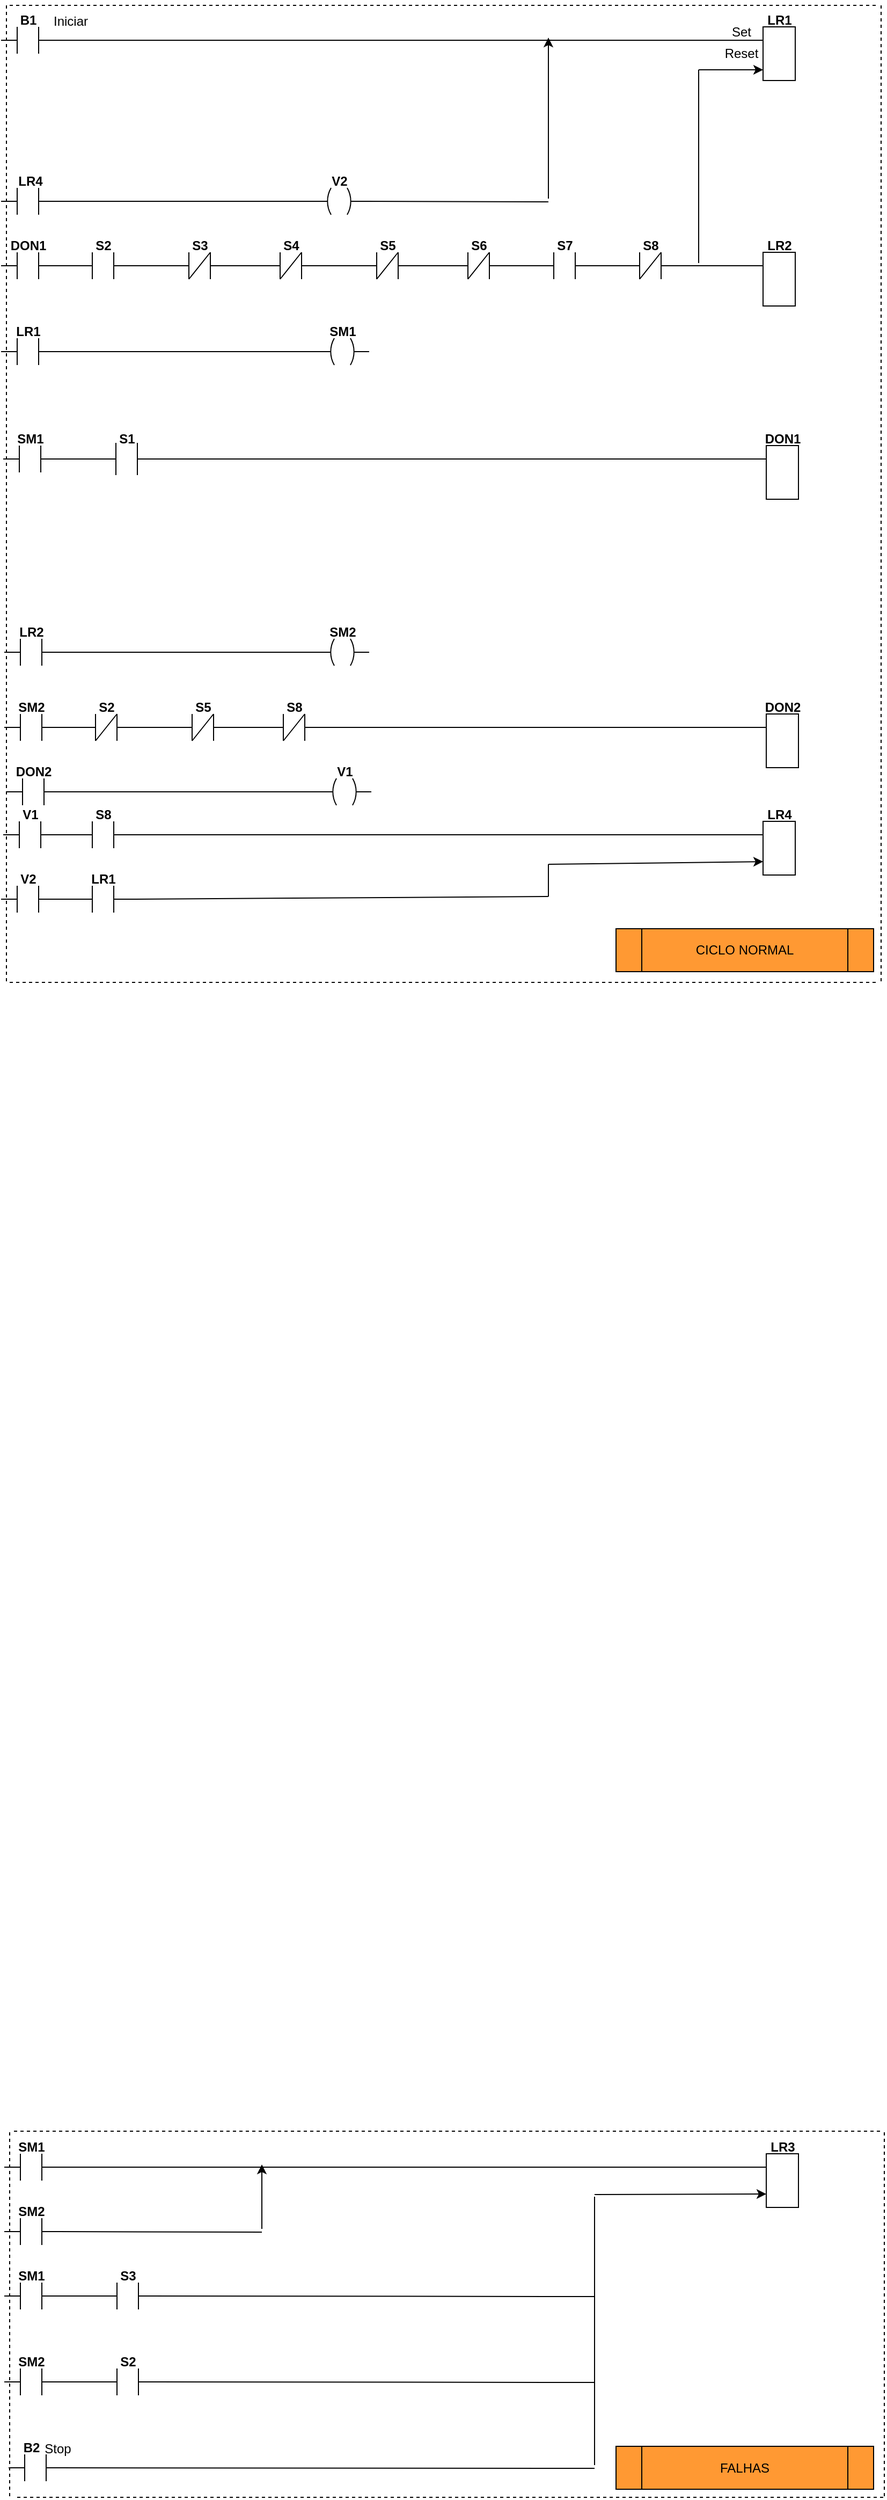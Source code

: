 <mxfile version="16.2.6" type="device" pages="10"><diagram id="fS_IMd9Bf0Pi9CLCc3y0" name="LAD antigo"><mxGraphModel dx="1182" dy="614" grid="1" gridSize="10" guides="1" tooltips="1" connect="1" arrows="1" fold="1" page="1" pageScale="1" pageWidth="827" pageHeight="1169" math="0" shadow="0"><root><mxCell id="EHHQhgWp6Pm_Hgyx0E8p-0"/><mxCell id="EHHQhgWp6Pm_Hgyx0E8p-1" parent="EHHQhgWp6Pm_Hgyx0E8p-0"/><mxCell id="EHHQhgWp6Pm_Hgyx0E8p-2" value="&lt;span style=&quot;font-size: 12px&quot;&gt;B1&lt;/span&gt;" style="text;strokeColor=none;fillColor=none;html=1;fontSize=24;fontStyle=1;verticalAlign=middle;align=center;" parent="EHHQhgWp6Pm_Hgyx0E8p-1" vertex="1"><mxGeometry x="5" y="10" width="40" height="20" as="geometry"/></mxCell><mxCell id="EHHQhgWp6Pm_Hgyx0E8p-3" value="" style="rounded=0;whiteSpace=wrap;html=1;" parent="EHHQhgWp6Pm_Hgyx0E8p-1" vertex="1"><mxGeometry x="710" y="30" width="30" height="50" as="geometry"/></mxCell><mxCell id="EHHQhgWp6Pm_Hgyx0E8p-4" value="&lt;span style=&quot;font-size: 12px&quot;&gt;LR1&lt;/span&gt;" style="text;strokeColor=none;fillColor=none;html=1;fontSize=24;fontStyle=1;verticalAlign=middle;align=center;" parent="EHHQhgWp6Pm_Hgyx0E8p-1" vertex="1"><mxGeometry x="705" y="10" width="40" height="20" as="geometry"/></mxCell><mxCell id="EHHQhgWp6Pm_Hgyx0E8p-5" value="" style="endArrow=none;html=1;rounded=0;exitX=1;exitY=0.5;exitDx=0;exitDy=0;exitPerimeter=0;entryX=0;entryY=0.25;entryDx=0;entryDy=0;" parent="EHHQhgWp6Pm_Hgyx0E8p-1" target="EHHQhgWp6Pm_Hgyx0E8p-3" edge="1"><mxGeometry width="50" height="50" relative="1" as="geometry"><mxPoint x="50" y="42.5" as="sourcePoint"/><mxPoint x="440" y="340" as="targetPoint"/></mxGeometry></mxCell><mxCell id="EHHQhgWp6Pm_Hgyx0E8p-6" value="Reset" style="text;html=1;strokeColor=none;fillColor=none;align=center;verticalAlign=middle;whiteSpace=wrap;rounded=0;" parent="EHHQhgWp6Pm_Hgyx0E8p-1" vertex="1"><mxGeometry x="660" y="40" width="60" height="30" as="geometry"/></mxCell><mxCell id="EHHQhgWp6Pm_Hgyx0E8p-7" value="Iniciar" style="text;html=1;strokeColor=none;fillColor=none;align=center;verticalAlign=middle;whiteSpace=wrap;rounded=0;" parent="EHHQhgWp6Pm_Hgyx0E8p-1" vertex="1"><mxGeometry x="35" y="10" width="60" height="30" as="geometry"/></mxCell><mxCell id="EHHQhgWp6Pm_Hgyx0E8p-8" value="" style="pointerEvents=1;verticalLabelPosition=bottom;shadow=0;dashed=0;align=center;html=1;verticalAlign=top;shape=mxgraph.electrical.plc_ladder.contact;" parent="EHHQhgWp6Pm_Hgyx0E8p-1" vertex="1"><mxGeometry y="30" width="50" height="25" as="geometry"/></mxCell><mxCell id="EHHQhgWp6Pm_Hgyx0E8p-9" value="Set" style="text;html=1;strokeColor=none;fillColor=none;align=center;verticalAlign=middle;whiteSpace=wrap;rounded=0;" parent="EHHQhgWp6Pm_Hgyx0E8p-1" vertex="1"><mxGeometry x="660" y="20" width="60" height="30" as="geometry"/></mxCell><mxCell id="eyKBaKja0SjwHra9DLqn-0" value="&lt;span style=&quot;font-size: 12px&quot;&gt;DON1&lt;/span&gt;" style="text;strokeColor=none;fillColor=none;html=1;fontSize=24;fontStyle=1;verticalAlign=middle;align=center;" parent="EHHQhgWp6Pm_Hgyx0E8p-1" vertex="1"><mxGeometry x="5" y="220" width="40" height="20" as="geometry"/></mxCell><mxCell id="eyKBaKja0SjwHra9DLqn-1" value="" style="rounded=0;whiteSpace=wrap;html=1;" parent="EHHQhgWp6Pm_Hgyx0E8p-1" vertex="1"><mxGeometry x="710" y="240" width="30" height="50" as="geometry"/></mxCell><mxCell id="eyKBaKja0SjwHra9DLqn-2" value="&lt;span style=&quot;font-size: 12px&quot;&gt;LR2&lt;/span&gt;" style="text;strokeColor=none;fillColor=none;html=1;fontSize=24;fontStyle=1;verticalAlign=middle;align=center;" parent="EHHQhgWp6Pm_Hgyx0E8p-1" vertex="1"><mxGeometry x="705" y="220" width="40" height="20" as="geometry"/></mxCell><mxCell id="eyKBaKja0SjwHra9DLqn-3" value="" style="pointerEvents=1;verticalLabelPosition=bottom;shadow=0;dashed=0;align=center;html=1;verticalAlign=top;shape=mxgraph.electrical.plc_ladder.contact;" parent="EHHQhgWp6Pm_Hgyx0E8p-1" vertex="1"><mxGeometry x="70" y="240" width="50" height="25" as="geometry"/></mxCell><mxCell id="eyKBaKja0SjwHra9DLqn-4" value="&lt;span style=&quot;font-size: 12px&quot;&gt;S2&lt;/span&gt;" style="text;strokeColor=none;fillColor=none;html=1;fontSize=24;fontStyle=1;verticalAlign=middle;align=center;" parent="EHHQhgWp6Pm_Hgyx0E8p-1" vertex="1"><mxGeometry x="75" y="220" width="40" height="20" as="geometry"/></mxCell><mxCell id="eyKBaKja0SjwHra9DLqn-5" value="" style="endArrow=none;html=1;rounded=0;exitX=1;exitY=0.5;exitDx=0;exitDy=0;exitPerimeter=0;entryX=0;entryY=0.5;entryDx=0;entryDy=0;entryPerimeter=0;" parent="EHHQhgWp6Pm_Hgyx0E8p-1" target="eyKBaKja0SjwHra9DLqn-3" edge="1"><mxGeometry width="50" height="50" relative="1" as="geometry"><mxPoint x="50" y="252.5" as="sourcePoint"/><mxPoint x="440" y="450" as="targetPoint"/></mxGeometry></mxCell><mxCell id="eyKBaKja0SjwHra9DLqn-6" value="" style="pointerEvents=1;verticalLabelPosition=bottom;shadow=0;dashed=0;align=center;html=1;verticalAlign=top;shape=mxgraph.electrical.plc_ladder.not_contact;labelBackgroundColor=#FF8000;fontSize=14;" parent="EHHQhgWp6Pm_Hgyx0E8p-1" vertex="1"><mxGeometry x="160" y="240" width="50" height="25" as="geometry"/></mxCell><mxCell id="eyKBaKja0SjwHra9DLqn-7" value="&lt;span style=&quot;font-size: 12px&quot;&gt;S3&lt;/span&gt;" style="text;strokeColor=none;fillColor=none;html=1;fontSize=24;fontStyle=1;verticalAlign=middle;align=center;" parent="EHHQhgWp6Pm_Hgyx0E8p-1" vertex="1"><mxGeometry x="165" y="220" width="40" height="20" as="geometry"/></mxCell><mxCell id="eyKBaKja0SjwHra9DLqn-8" value="" style="pointerEvents=1;verticalLabelPosition=bottom;shadow=0;dashed=0;align=center;html=1;verticalAlign=top;shape=mxgraph.electrical.plc_ladder.not_contact;labelBackgroundColor=#FF8000;fontSize=14;" parent="EHHQhgWp6Pm_Hgyx0E8p-1" vertex="1"><mxGeometry x="245" y="240" width="50" height="25" as="geometry"/></mxCell><mxCell id="eyKBaKja0SjwHra9DLqn-9" value="&lt;span style=&quot;font-size: 12px&quot;&gt;S4&lt;/span&gt;" style="text;strokeColor=none;fillColor=none;html=1;fontSize=24;fontStyle=1;verticalAlign=middle;align=center;" parent="EHHQhgWp6Pm_Hgyx0E8p-1" vertex="1"><mxGeometry x="250" y="220" width="40" height="20" as="geometry"/></mxCell><mxCell id="eyKBaKja0SjwHra9DLqn-10" value="" style="pointerEvents=1;verticalLabelPosition=bottom;shadow=0;dashed=0;align=center;html=1;verticalAlign=top;shape=mxgraph.electrical.plc_ladder.not_contact;labelBackgroundColor=#FF8000;fontSize=14;" parent="EHHQhgWp6Pm_Hgyx0E8p-1" vertex="1"><mxGeometry x="335" y="240" width="50" height="25" as="geometry"/></mxCell><mxCell id="eyKBaKja0SjwHra9DLqn-11" value="&lt;span style=&quot;font-size: 12px&quot;&gt;S5&lt;/span&gt;" style="text;strokeColor=none;fillColor=none;html=1;fontSize=24;fontStyle=1;verticalAlign=middle;align=center;" parent="EHHQhgWp6Pm_Hgyx0E8p-1" vertex="1"><mxGeometry x="340" y="220" width="40" height="20" as="geometry"/></mxCell><mxCell id="eyKBaKja0SjwHra9DLqn-12" value="" style="pointerEvents=1;verticalLabelPosition=bottom;shadow=0;dashed=0;align=center;html=1;verticalAlign=top;shape=mxgraph.electrical.plc_ladder.not_contact;labelBackgroundColor=#FF8000;fontSize=14;" parent="EHHQhgWp6Pm_Hgyx0E8p-1" vertex="1"><mxGeometry x="420" y="240" width="50" height="25" as="geometry"/></mxCell><mxCell id="eyKBaKja0SjwHra9DLqn-13" value="&lt;span style=&quot;font-size: 12px&quot;&gt;S6&lt;/span&gt;" style="text;strokeColor=none;fillColor=none;html=1;fontSize=24;fontStyle=1;verticalAlign=middle;align=center;" parent="EHHQhgWp6Pm_Hgyx0E8p-1" vertex="1"><mxGeometry x="425" y="220" width="40" height="20" as="geometry"/></mxCell><mxCell id="eyKBaKja0SjwHra9DLqn-15" value="&lt;span style=&quot;font-size: 12px&quot;&gt;S7&lt;/span&gt;" style="text;strokeColor=none;fillColor=none;html=1;fontSize=24;fontStyle=1;verticalAlign=middle;align=center;" parent="EHHQhgWp6Pm_Hgyx0E8p-1" vertex="1"><mxGeometry x="505" y="220" width="40" height="20" as="geometry"/></mxCell><mxCell id="eyKBaKja0SjwHra9DLqn-16" value="" style="pointerEvents=1;verticalLabelPosition=bottom;shadow=0;dashed=0;align=center;html=1;verticalAlign=top;shape=mxgraph.electrical.plc_ladder.not_contact;labelBackgroundColor=#FF8000;fontSize=14;" parent="EHHQhgWp6Pm_Hgyx0E8p-1" vertex="1"><mxGeometry x="580" y="240" width="50" height="25" as="geometry"/></mxCell><mxCell id="eyKBaKja0SjwHra9DLqn-17" value="&lt;span style=&quot;font-size: 12px&quot;&gt;S8&lt;/span&gt;" style="text;strokeColor=none;fillColor=none;html=1;fontSize=24;fontStyle=1;verticalAlign=middle;align=center;" parent="EHHQhgWp6Pm_Hgyx0E8p-1" vertex="1"><mxGeometry x="585" y="220" width="40" height="20" as="geometry"/></mxCell><mxCell id="eyKBaKja0SjwHra9DLqn-18" value="" style="endArrow=none;html=1;rounded=0;exitX=1;exitY=0.5;exitDx=0;exitDy=0;exitPerimeter=0;entryX=0;entryY=0.5;entryDx=0;entryDy=0;entryPerimeter=0;" parent="EHHQhgWp6Pm_Hgyx0E8p-1" source="eyKBaKja0SjwHra9DLqn-3" target="eyKBaKja0SjwHra9DLqn-6" edge="1"><mxGeometry width="50" height="50" relative="1" as="geometry"><mxPoint x="390" y="340" as="sourcePoint"/><mxPoint x="440" y="290" as="targetPoint"/></mxGeometry></mxCell><mxCell id="eyKBaKja0SjwHra9DLqn-19" value="" style="endArrow=none;html=1;rounded=0;exitX=1;exitY=0.5;exitDx=0;exitDy=0;exitPerimeter=0;entryX=0;entryY=0.5;entryDx=0;entryDy=0;entryPerimeter=0;" parent="EHHQhgWp6Pm_Hgyx0E8p-1" source="eyKBaKja0SjwHra9DLqn-6" target="eyKBaKja0SjwHra9DLqn-8" edge="1"><mxGeometry width="50" height="50" relative="1" as="geometry"><mxPoint x="390" y="340" as="sourcePoint"/><mxPoint x="440" y="290" as="targetPoint"/></mxGeometry></mxCell><mxCell id="eyKBaKja0SjwHra9DLqn-20" value="" style="endArrow=none;html=1;rounded=0;exitX=1;exitY=0.5;exitDx=0;exitDy=0;exitPerimeter=0;entryX=0;entryY=0.5;entryDx=0;entryDy=0;entryPerimeter=0;" parent="EHHQhgWp6Pm_Hgyx0E8p-1" source="eyKBaKja0SjwHra9DLqn-8" target="eyKBaKja0SjwHra9DLqn-10" edge="1"><mxGeometry width="50" height="50" relative="1" as="geometry"><mxPoint x="390" y="340" as="sourcePoint"/><mxPoint x="440" y="290" as="targetPoint"/></mxGeometry></mxCell><mxCell id="eyKBaKja0SjwHra9DLqn-21" value="" style="endArrow=none;html=1;rounded=0;exitX=1;exitY=0.5;exitDx=0;exitDy=0;exitPerimeter=0;entryX=0;entryY=0.5;entryDx=0;entryDy=0;entryPerimeter=0;" parent="EHHQhgWp6Pm_Hgyx0E8p-1" source="eyKBaKja0SjwHra9DLqn-10" target="eyKBaKja0SjwHra9DLqn-12" edge="1"><mxGeometry width="50" height="50" relative="1" as="geometry"><mxPoint x="390" y="340" as="sourcePoint"/><mxPoint x="440" y="290" as="targetPoint"/></mxGeometry></mxCell><mxCell id="eyKBaKja0SjwHra9DLqn-22" value="" style="endArrow=none;html=1;rounded=0;exitX=1;exitY=0.5;exitDx=0;exitDy=0;exitPerimeter=0;entryX=0;entryY=0.5;entryDx=0;entryDy=0;entryPerimeter=0;" parent="EHHQhgWp6Pm_Hgyx0E8p-1" source="eyKBaKja0SjwHra9DLqn-12" edge="1"><mxGeometry width="50" height="50" relative="1" as="geometry"><mxPoint x="390" y="340" as="sourcePoint"/><mxPoint x="500" y="252.5" as="targetPoint"/></mxGeometry></mxCell><mxCell id="eyKBaKja0SjwHra9DLqn-23" value="" style="endArrow=none;html=1;rounded=0;exitX=1;exitY=0.5;exitDx=0;exitDy=0;exitPerimeter=0;entryX=0;entryY=0.5;entryDx=0;entryDy=0;entryPerimeter=0;" parent="EHHQhgWp6Pm_Hgyx0E8p-1" target="eyKBaKja0SjwHra9DLqn-16" edge="1"><mxGeometry width="50" height="50" relative="1" as="geometry"><mxPoint x="550" y="252.5" as="sourcePoint"/><mxPoint x="440" y="290" as="targetPoint"/></mxGeometry></mxCell><mxCell id="eyKBaKja0SjwHra9DLqn-24" value="" style="endArrow=none;html=1;rounded=0;exitX=1;exitY=0.5;exitDx=0;exitDy=0;exitPerimeter=0;entryX=0;entryY=0.25;entryDx=0;entryDy=0;" parent="EHHQhgWp6Pm_Hgyx0E8p-1" source="eyKBaKja0SjwHra9DLqn-16" target="eyKBaKja0SjwHra9DLqn-1" edge="1"><mxGeometry width="50" height="50" relative="1" as="geometry"><mxPoint x="390" y="340" as="sourcePoint"/><mxPoint x="440" y="290" as="targetPoint"/></mxGeometry></mxCell><mxCell id="eyKBaKja0SjwHra9DLqn-25" value="" style="pointerEvents=1;verticalLabelPosition=bottom;shadow=0;dashed=0;align=center;html=1;verticalAlign=top;shape=mxgraph.electrical.plc_ladder.contact;" parent="EHHQhgWp6Pm_Hgyx0E8p-1" vertex="1"><mxGeometry y="240" width="50" height="25" as="geometry"/></mxCell><mxCell id="eyKBaKja0SjwHra9DLqn-26" value="" style="endArrow=none;html=1;rounded=0;" parent="EHHQhgWp6Pm_Hgyx0E8p-1" edge="1"><mxGeometry width="50" height="50" relative="1" as="geometry"><mxPoint x="650" y="250" as="sourcePoint"/><mxPoint x="650" y="70" as="targetPoint"/></mxGeometry></mxCell><mxCell id="DZ5ObOOBf6PI4TboyNOs-0" value="&lt;span style=&quot;font-size: 12px&quot;&gt;V1&lt;/span&gt;" style="text;strokeColor=none;fillColor=none;html=1;fontSize=24;fontStyle=1;verticalAlign=middle;align=center;" parent="EHHQhgWp6Pm_Hgyx0E8p-1" vertex="1"><mxGeometry x="7" y="750" width="40" height="20" as="geometry"/></mxCell><mxCell id="DZ5ObOOBf6PI4TboyNOs-1" value="" style="pointerEvents=1;verticalLabelPosition=bottom;shadow=0;dashed=0;align=center;html=1;verticalAlign=top;shape=mxgraph.electrical.plc_ladder.output_1;fontSize=12;" parent="EHHQhgWp6Pm_Hgyx0E8p-1" vertex="1"><mxGeometry x="290" y="180" width="50" height="25" as="geometry"/></mxCell><mxCell id="DZ5ObOOBf6PI4TboyNOs-2" value="&lt;span style=&quot;font-size: 12px&quot;&gt;V2&lt;/span&gt;" style="text;strokeColor=none;fillColor=none;html=1;fontSize=24;fontStyle=1;verticalAlign=middle;align=center;" parent="EHHQhgWp6Pm_Hgyx0E8p-1" vertex="1"><mxGeometry x="295" y="160" width="40" height="20" as="geometry"/></mxCell><mxCell id="DZ5ObOOBf6PI4TboyNOs-4" value="" style="pointerEvents=1;verticalLabelPosition=bottom;shadow=0;dashed=0;align=center;html=1;verticalAlign=top;shape=mxgraph.electrical.plc_ladder.contact;" parent="EHHQhgWp6Pm_Hgyx0E8p-1" vertex="1"><mxGeometry x="2" y="770" width="50" height="25" as="geometry"/></mxCell><mxCell id="DZ5ObOOBf6PI4TboyNOs-5" value="" style="endArrow=none;html=1;rounded=0;exitX=1;exitY=0.5;exitDx=0;exitDy=0;exitPerimeter=0;" parent="EHHQhgWp6Pm_Hgyx0E8p-1" source="DZ5ObOOBf6PI4TboyNOs-1" edge="1"><mxGeometry width="50" height="50" relative="1" as="geometry"><mxPoint x="390" y="550" as="sourcePoint"/><mxPoint x="510" y="193" as="targetPoint"/></mxGeometry></mxCell><mxCell id="DZ5ObOOBf6PI4TboyNOs-6" value="" style="endArrow=classic;html=1;rounded=0;" parent="EHHQhgWp6Pm_Hgyx0E8p-1" edge="1"><mxGeometry width="50" height="50" relative="1" as="geometry"><mxPoint x="510" y="190" as="sourcePoint"/><mxPoint x="510" y="40" as="targetPoint"/></mxGeometry></mxCell><mxCell id="DZ5ObOOBf6PI4TboyNOs-7" value="" style="endArrow=classic;html=1;rounded=0;" parent="EHHQhgWp6Pm_Hgyx0E8p-1" edge="1"><mxGeometry width="50" height="50" relative="1" as="geometry"><mxPoint x="650" y="70" as="sourcePoint"/><mxPoint x="710" y="70" as="targetPoint"/></mxGeometry></mxCell><mxCell id="_1sYIDuEHkq2OZubUP1z-0" value="" style="pointerEvents=1;verticalLabelPosition=bottom;shadow=0;dashed=0;align=center;html=1;verticalAlign=top;shape=mxgraph.electrical.plc_ladder.contact;" parent="EHHQhgWp6Pm_Hgyx0E8p-1" vertex="1"><mxGeometry y="320" width="50" height="25" as="geometry"/></mxCell><mxCell id="_1sYIDuEHkq2OZubUP1z-1" value="&lt;span style=&quot;font-size: 12px&quot;&gt;SM1&lt;/span&gt;" style="text;strokeColor=none;fillColor=none;html=1;fontSize=24;fontStyle=1;verticalAlign=middle;align=center;" parent="EHHQhgWp6Pm_Hgyx0E8p-1" vertex="1"><mxGeometry x="7" y="400" width="40" height="20" as="geometry"/></mxCell><mxCell id="_1sYIDuEHkq2OZubUP1z-2" value="" style="rounded=0;whiteSpace=wrap;html=1;" parent="EHHQhgWp6Pm_Hgyx0E8p-1" vertex="1"><mxGeometry x="713" y="420" width="30" height="50" as="geometry"/></mxCell><mxCell id="_1sYIDuEHkq2OZubUP1z-3" value="&lt;span style=&quot;font-size: 12px&quot;&gt;DON1&lt;/span&gt;" style="text;strokeColor=none;fillColor=none;html=1;fontSize=24;fontStyle=1;verticalAlign=middle;align=center;" parent="EHHQhgWp6Pm_Hgyx0E8p-1" vertex="1"><mxGeometry x="708" y="400" width="40" height="20" as="geometry"/></mxCell><mxCell id="_1sYIDuEHkq2OZubUP1z-5" value="" style="pointerEvents=1;verticalLabelPosition=bottom;shadow=0;dashed=0;align=center;html=1;verticalAlign=top;shape=mxgraph.electrical.plc_ladder.contact;" parent="EHHQhgWp6Pm_Hgyx0E8p-1" vertex="1"><mxGeometry x="2" y="420" width="50" height="25" as="geometry"/></mxCell><mxCell id="_1sYIDuEHkq2OZubUP1z-7" value="&lt;span style=&quot;font-size: 12px&quot;&gt;S1&lt;/span&gt;" style="text;strokeColor=none;fillColor=none;html=1;fontSize=24;fontStyle=1;verticalAlign=middle;align=center;" parent="EHHQhgWp6Pm_Hgyx0E8p-1" vertex="1"><mxGeometry x="97" y="400" width="40" height="20" as="geometry"/></mxCell><mxCell id="oDTuPb6YbW3tGOul3TRq-5" value="" style="pointerEvents=1;verticalLabelPosition=bottom;shadow=0;dashed=0;align=center;html=1;verticalAlign=top;shape=mxgraph.electrical.plc_ladder.contact;" parent="EHHQhgWp6Pm_Hgyx0E8p-1" vertex="1"><mxGeometry x="3" y="600" width="50" height="25" as="geometry"/></mxCell><mxCell id="oDTuPb6YbW3tGOul3TRq-6" value="&lt;span style=&quot;font-size: 12px&quot;&gt;LR2&lt;/span&gt;" style="text;strokeColor=none;fillColor=none;html=1;fontSize=24;fontStyle=1;verticalAlign=middle;align=center;" parent="EHHQhgWp6Pm_Hgyx0E8p-1" vertex="1"><mxGeometry x="8" y="580" width="40" height="20" as="geometry"/></mxCell><mxCell id="oDTuPb6YbW3tGOul3TRq-7" value="" style="pointerEvents=1;verticalLabelPosition=bottom;shadow=0;dashed=0;align=center;html=1;verticalAlign=top;shape=mxgraph.electrical.plc_ladder.output_1;fontSize=12;" parent="EHHQhgWp6Pm_Hgyx0E8p-1" vertex="1"><mxGeometry x="293" y="600" width="50" height="25" as="geometry"/></mxCell><mxCell id="oDTuPb6YbW3tGOul3TRq-8" value="&lt;span style=&quot;font-size: 12px&quot;&gt;SM2&lt;/span&gt;" style="text;strokeColor=none;fillColor=none;html=1;fontSize=24;fontStyle=1;verticalAlign=middle;align=center;" parent="EHHQhgWp6Pm_Hgyx0E8p-1" vertex="1"><mxGeometry x="298" y="580" width="40" height="20" as="geometry"/></mxCell><mxCell id="oDTuPb6YbW3tGOul3TRq-9" value="" style="endArrow=none;html=1;rounded=0;exitX=1;exitY=0.5;exitDx=0;exitDy=0;exitPerimeter=0;entryX=0;entryY=0.5;entryDx=0;entryDy=0;entryPerimeter=0;" parent="EHHQhgWp6Pm_Hgyx0E8p-1" source="oDTuPb6YbW3tGOul3TRq-5" target="oDTuPb6YbW3tGOul3TRq-7" edge="1"><mxGeometry width="50" height="50" relative="1" as="geometry"><mxPoint x="393" y="630" as="sourcePoint"/><mxPoint x="443" y="580" as="targetPoint"/></mxGeometry></mxCell><mxCell id="ante5VvHkVP6SQEGqyMX-0" value="" style="pointerEvents=1;verticalLabelPosition=bottom;shadow=0;dashed=0;align=center;html=1;verticalAlign=top;shape=mxgraph.electrical.plc_ladder.contact;" parent="EHHQhgWp6Pm_Hgyx0E8p-1" vertex="1"><mxGeometry x="3" y="670" width="50" height="25" as="geometry"/></mxCell><mxCell id="ante5VvHkVP6SQEGqyMX-1" value="&lt;span style=&quot;font-size: 12px&quot;&gt;SM2&lt;/span&gt;" style="text;strokeColor=none;fillColor=none;html=1;fontSize=24;fontStyle=1;verticalAlign=middle;align=center;" parent="EHHQhgWp6Pm_Hgyx0E8p-1" vertex="1"><mxGeometry x="8" y="650" width="40" height="20" as="geometry"/></mxCell><mxCell id="ante5VvHkVP6SQEGqyMX-2" value="" style="rounded=0;whiteSpace=wrap;html=1;" parent="EHHQhgWp6Pm_Hgyx0E8p-1" vertex="1"><mxGeometry x="713" y="670" width="30" height="50" as="geometry"/></mxCell><mxCell id="ante5VvHkVP6SQEGqyMX-3" value="&lt;span style=&quot;font-size: 12px&quot;&gt;DON2&lt;/span&gt;" style="text;strokeColor=none;fillColor=none;html=1;fontSize=24;fontStyle=1;verticalAlign=middle;align=center;" parent="EHHQhgWp6Pm_Hgyx0E8p-1" vertex="1"><mxGeometry x="708" y="650" width="40" height="20" as="geometry"/></mxCell><mxCell id="78Cu1rs8t49S9QgJZUPQ-0" value="" style="pointerEvents=1;verticalLabelPosition=bottom;shadow=0;dashed=0;align=center;html=1;verticalAlign=top;shape=mxgraph.electrical.plc_ladder.contact;" parent="EHHQhgWp6Pm_Hgyx0E8p-1" vertex="1"><mxGeometry x="5" y="730" width="50" height="25" as="geometry"/></mxCell><mxCell id="78Cu1rs8t49S9QgJZUPQ-1" value="&lt;span style=&quot;font-size: 12px&quot;&gt;DON2&lt;/span&gt;" style="text;strokeColor=none;fillColor=none;html=1;fontSize=24;fontStyle=1;verticalAlign=middle;align=center;" parent="EHHQhgWp6Pm_Hgyx0E8p-1" vertex="1"><mxGeometry x="10" y="710" width="40" height="20" as="geometry"/></mxCell><mxCell id="78Cu1rs8t49S9QgJZUPQ-2" value="" style="pointerEvents=1;verticalLabelPosition=bottom;shadow=0;dashed=0;align=center;html=1;verticalAlign=top;shape=mxgraph.electrical.plc_ladder.output_1;fontSize=12;" parent="EHHQhgWp6Pm_Hgyx0E8p-1" vertex="1"><mxGeometry x="295" y="730" width="50" height="25" as="geometry"/></mxCell><mxCell id="78Cu1rs8t49S9QgJZUPQ-3" value="" style="endArrow=none;html=1;rounded=0;exitX=1;exitY=0.5;exitDx=0;exitDy=0;exitPerimeter=0;entryX=0;entryY=0.5;entryDx=0;entryDy=0;entryPerimeter=0;" parent="EHHQhgWp6Pm_Hgyx0E8p-1" source="78Cu1rs8t49S9QgJZUPQ-0" target="78Cu1rs8t49S9QgJZUPQ-2" edge="1"><mxGeometry width="50" height="50" relative="1" as="geometry"><mxPoint x="415" y="430" as="sourcePoint"/><mxPoint x="465" y="380" as="targetPoint"/></mxGeometry></mxCell><mxCell id="78Cu1rs8t49S9QgJZUPQ-4" value="&lt;span style=&quot;font-size: 12px&quot;&gt;V1&lt;/span&gt;" style="text;strokeColor=none;fillColor=none;html=1;fontSize=24;fontStyle=1;verticalAlign=middle;align=center;" parent="EHHQhgWp6Pm_Hgyx0E8p-1" vertex="1"><mxGeometry x="300" y="710" width="40" height="20" as="geometry"/></mxCell><mxCell id="KmouoV56fuQMFhqnemVq-0" value="" style="pointerEvents=1;verticalLabelPosition=bottom;shadow=0;dashed=0;align=center;html=1;verticalAlign=top;shape=mxgraph.electrical.plc_ladder.contact;" parent="EHHQhgWp6Pm_Hgyx0E8p-1" vertex="1"><mxGeometry x="3" y="2071" width="50" height="25" as="geometry"/></mxCell><mxCell id="KmouoV56fuQMFhqnemVq-1" value="&lt;span style=&quot;font-size: 12px&quot;&gt;SM1&lt;/span&gt;" style="text;strokeColor=none;fillColor=none;html=1;fontSize=24;fontStyle=1;verticalAlign=middle;align=center;" parent="EHHQhgWp6Pm_Hgyx0E8p-1" vertex="1"><mxGeometry x="8" y="1991" width="40" height="20" as="geometry"/></mxCell><mxCell id="KmouoV56fuQMFhqnemVq-2" value="" style="pointerEvents=1;verticalLabelPosition=bottom;shadow=0;dashed=0;align=center;html=1;verticalAlign=top;shape=mxgraph.electrical.plc_ladder.contact;" parent="EHHQhgWp6Pm_Hgyx0E8p-1" vertex="1"><mxGeometry x="3" y="2011" width="50" height="25" as="geometry"/></mxCell><mxCell id="KmouoV56fuQMFhqnemVq-3" value="&lt;span style=&quot;font-size: 12px&quot;&gt;SM2&lt;/span&gt;" style="text;strokeColor=none;fillColor=none;html=1;fontSize=24;fontStyle=1;verticalAlign=middle;align=center;" parent="EHHQhgWp6Pm_Hgyx0E8p-1" vertex="1"><mxGeometry x="8" y="2051" width="40" height="20" as="geometry"/></mxCell><mxCell id="KmouoV56fuQMFhqnemVq-4" value="" style="rounded=0;whiteSpace=wrap;html=1;" parent="EHHQhgWp6Pm_Hgyx0E8p-1" vertex="1"><mxGeometry x="713" y="2011" width="30" height="50" as="geometry"/></mxCell><mxCell id="KmouoV56fuQMFhqnemVq-5" value="&lt;span style=&quot;font-size: 12px&quot;&gt;LR3&lt;/span&gt;" style="text;strokeColor=none;fillColor=none;html=1;fontSize=24;fontStyle=1;verticalAlign=middle;align=center;" parent="EHHQhgWp6Pm_Hgyx0E8p-1" vertex="1"><mxGeometry x="708" y="1991" width="40" height="20" as="geometry"/></mxCell><mxCell id="KmouoV56fuQMFhqnemVq-6" value="" style="endArrow=none;html=1;rounded=0;exitX=1;exitY=0.5;exitDx=0;exitDy=0;exitPerimeter=0;entryX=0;entryY=0.25;entryDx=0;entryDy=0;" parent="EHHQhgWp6Pm_Hgyx0E8p-1" target="KmouoV56fuQMFhqnemVq-4" edge="1"><mxGeometry width="50" height="50" relative="1" as="geometry"><mxPoint x="53" y="2023.5" as="sourcePoint"/><mxPoint x="463" y="1651" as="targetPoint"/></mxGeometry></mxCell><mxCell id="KmouoV56fuQMFhqnemVq-8" value="" style="pointerEvents=1;verticalLabelPosition=bottom;shadow=0;dashed=0;align=center;html=1;verticalAlign=top;shape=mxgraph.electrical.plc_ladder.contact;" parent="EHHQhgWp6Pm_Hgyx0E8p-1" vertex="1"><mxGeometry x="3" y="2131" width="50" height="25" as="geometry"/></mxCell><mxCell id="KmouoV56fuQMFhqnemVq-9" value="&lt;span style=&quot;font-size: 12px&quot;&gt;SM1&lt;/span&gt;" style="text;strokeColor=none;fillColor=none;html=1;fontSize=24;fontStyle=1;verticalAlign=middle;align=center;" parent="EHHQhgWp6Pm_Hgyx0E8p-1" vertex="1"><mxGeometry x="8" y="2111" width="40" height="20" as="geometry"/></mxCell><mxCell id="KmouoV56fuQMFhqnemVq-10" value="" style="pointerEvents=1;verticalLabelPosition=bottom;shadow=0;dashed=0;align=center;html=1;verticalAlign=top;shape=mxgraph.electrical.plc_ladder.contact;" parent="EHHQhgWp6Pm_Hgyx0E8p-1" vertex="1"><mxGeometry x="93" y="2131" width="50" height="25" as="geometry"/></mxCell><mxCell id="KmouoV56fuQMFhqnemVq-11" value="" style="endArrow=none;html=1;rounded=0;exitX=1;exitY=0.5;exitDx=0;exitDy=0;exitPerimeter=0;entryX=0;entryY=0.5;entryDx=0;entryDy=0;entryPerimeter=0;" parent="EHHQhgWp6Pm_Hgyx0E8p-1" target="KmouoV56fuQMFhqnemVq-10" edge="1"><mxGeometry width="50" height="50" relative="1" as="geometry"><mxPoint x="53" y="2143.5" as="sourcePoint"/><mxPoint x="453" y="1931" as="targetPoint"/></mxGeometry></mxCell><mxCell id="KmouoV56fuQMFhqnemVq-12" value="&lt;span style=&quot;font-size: 12px&quot;&gt;S3&lt;/span&gt;" style="text;strokeColor=none;fillColor=none;html=1;fontSize=24;fontStyle=1;verticalAlign=middle;align=center;" parent="EHHQhgWp6Pm_Hgyx0E8p-1" vertex="1"><mxGeometry x="98" y="2111" width="40" height="20" as="geometry"/></mxCell><mxCell id="KmouoV56fuQMFhqnemVq-13" value="" style="pointerEvents=1;verticalLabelPosition=bottom;shadow=0;dashed=0;align=center;html=1;verticalAlign=top;shape=mxgraph.electrical.plc_ladder.contact;" parent="EHHQhgWp6Pm_Hgyx0E8p-1" vertex="1"><mxGeometry x="3" y="2211" width="50" height="25" as="geometry"/></mxCell><mxCell id="KmouoV56fuQMFhqnemVq-14" value="&lt;span style=&quot;font-size: 12px&quot;&gt;SM2&lt;/span&gt;" style="text;strokeColor=none;fillColor=none;html=1;fontSize=24;fontStyle=1;verticalAlign=middle;align=center;" parent="EHHQhgWp6Pm_Hgyx0E8p-1" vertex="1"><mxGeometry x="8" y="2191" width="40" height="20" as="geometry"/></mxCell><mxCell id="KmouoV56fuQMFhqnemVq-15" value="" style="pointerEvents=1;verticalLabelPosition=bottom;shadow=0;dashed=0;align=center;html=1;verticalAlign=top;shape=mxgraph.electrical.plc_ladder.contact;" parent="EHHQhgWp6Pm_Hgyx0E8p-1" vertex="1"><mxGeometry x="93" y="2211" width="50" height="25" as="geometry"/></mxCell><mxCell id="KmouoV56fuQMFhqnemVq-16" value="&lt;span style=&quot;font-size: 12px&quot;&gt;S2&lt;/span&gt;" style="text;strokeColor=none;fillColor=none;html=1;fontSize=24;fontStyle=1;verticalAlign=middle;align=center;" parent="EHHQhgWp6Pm_Hgyx0E8p-1" vertex="1"><mxGeometry x="98" y="2191" width="40" height="20" as="geometry"/></mxCell><mxCell id="KmouoV56fuQMFhqnemVq-17" value="" style="pointerEvents=1;verticalLabelPosition=bottom;shadow=0;dashed=0;align=center;html=1;verticalAlign=top;shape=mxgraph.electrical.plc_ladder.contact;" parent="EHHQhgWp6Pm_Hgyx0E8p-1" vertex="1"><mxGeometry x="7" y="2291" width="50" height="25" as="geometry"/></mxCell><mxCell id="KmouoV56fuQMFhqnemVq-18" value="&lt;span style=&quot;font-size: 12px&quot;&gt;B2&lt;/span&gt;" style="text;strokeColor=none;fillColor=none;html=1;fontSize=24;fontStyle=1;verticalAlign=middle;align=center;" parent="EHHQhgWp6Pm_Hgyx0E8p-1" vertex="1"><mxGeometry x="8" y="2271" width="40" height="20" as="geometry"/></mxCell><mxCell id="KmouoV56fuQMFhqnemVq-22" value="" style="endArrow=none;html=1;rounded=0;exitX=1;exitY=0.5;exitDx=0;exitDy=0;exitPerimeter=0;entryX=0;entryY=0.5;entryDx=0;entryDy=0;entryPerimeter=0;" parent="EHHQhgWp6Pm_Hgyx0E8p-1" target="KmouoV56fuQMFhqnemVq-15" edge="1"><mxGeometry width="50" height="50" relative="1" as="geometry"><mxPoint x="53" y="2223.5" as="sourcePoint"/><mxPoint x="453" y="2231" as="targetPoint"/></mxGeometry></mxCell><mxCell id="KmouoV56fuQMFhqnemVq-23" value="Stop" style="text;html=1;strokeColor=none;fillColor=none;align=center;verticalAlign=middle;whiteSpace=wrap;rounded=0;" parent="EHHQhgWp6Pm_Hgyx0E8p-1" vertex="1"><mxGeometry x="23" y="2271" width="60" height="30" as="geometry"/></mxCell><mxCell id="KmouoV56fuQMFhqnemVq-26" value="" style="endArrow=none;html=1;rounded=0;exitX=1;exitY=0.5;exitDx=0;exitDy=0;exitPerimeter=0;" parent="EHHQhgWp6Pm_Hgyx0E8p-1" edge="1"><mxGeometry width="50" height="50" relative="1" as="geometry"><mxPoint x="53" y="2083.5" as="sourcePoint"/><mxPoint x="243" y="2084" as="targetPoint"/></mxGeometry></mxCell><mxCell id="KmouoV56fuQMFhqnemVq-27" value="" style="endArrow=classic;html=1;rounded=0;" parent="EHHQhgWp6Pm_Hgyx0E8p-1" edge="1"><mxGeometry width="50" height="50" relative="1" as="geometry"><mxPoint x="243" y="2081" as="sourcePoint"/><mxPoint x="243" y="2021" as="targetPoint"/></mxGeometry></mxCell><mxCell id="KmouoV56fuQMFhqnemVq-28" value="" style="endArrow=none;html=1;rounded=0;exitX=0.83;exitY=0.5;exitDx=0;exitDy=0;exitPerimeter=0;" parent="EHHQhgWp6Pm_Hgyx0E8p-1" source="KmouoV56fuQMFhqnemVq-10" edge="1"><mxGeometry width="50" height="50" relative="1" as="geometry"><mxPoint x="143" y="2146" as="sourcePoint"/><mxPoint x="553" y="2144" as="targetPoint"/></mxGeometry></mxCell><mxCell id="KmouoV56fuQMFhqnemVq-29" value="" style="endArrow=none;html=1;rounded=0;exitX=1;exitY=0.5;exitDx=0;exitDy=0;exitPerimeter=0;" parent="EHHQhgWp6Pm_Hgyx0E8p-1" source="KmouoV56fuQMFhqnemVq-15" edge="1"><mxGeometry width="50" height="50" relative="1" as="geometry"><mxPoint x="393" y="1941" as="sourcePoint"/><mxPoint x="553" y="2224" as="targetPoint"/></mxGeometry></mxCell><mxCell id="KmouoV56fuQMFhqnemVq-30" value="" style="endArrow=none;html=1;rounded=0;exitX=1;exitY=0.5;exitDx=0;exitDy=0;exitPerimeter=0;" parent="EHHQhgWp6Pm_Hgyx0E8p-1" edge="1"><mxGeometry width="50" height="50" relative="1" as="geometry"><mxPoint x="53" y="2303.5" as="sourcePoint"/><mxPoint x="553" y="2304" as="targetPoint"/></mxGeometry></mxCell><mxCell id="KmouoV56fuQMFhqnemVq-33" value="" style="endArrow=none;html=1;rounded=0;" parent="EHHQhgWp6Pm_Hgyx0E8p-1" edge="1"><mxGeometry width="50" height="50" relative="1" as="geometry"><mxPoint x="553" y="2301" as="sourcePoint"/><mxPoint x="553" y="2051" as="targetPoint"/></mxGeometry></mxCell><mxCell id="KmouoV56fuQMFhqnemVq-34" value="" style="endArrow=classic;html=1;rounded=0;entryX=0;entryY=0.75;entryDx=0;entryDy=0;" parent="EHHQhgWp6Pm_Hgyx0E8p-1" target="KmouoV56fuQMFhqnemVq-4" edge="1"><mxGeometry width="50" height="50" relative="1" as="geometry"><mxPoint x="553" y="2049" as="sourcePoint"/><mxPoint x="443" y="1891" as="targetPoint"/></mxGeometry></mxCell><mxCell id="C_JO-I3B_jCsOwju6arE-0" value="" style="endArrow=none;dashed=1;html=1;rounded=0;exitX=0;exitY=0;exitDx=0;exitDy=0;" parent="EHHQhgWp6Pm_Hgyx0E8p-1" edge="1"><mxGeometry width="50" height="50" relative="1" as="geometry"><mxPoint x="5" y="10" as="sourcePoint"/><mxPoint x="5" y="920" as="targetPoint"/></mxGeometry></mxCell><mxCell id="C_JO-I3B_jCsOwju6arE-2" value="" style="endArrow=none;dashed=1;html=1;rounded=0;" parent="EHHQhgWp6Pm_Hgyx0E8p-1" edge="1"><mxGeometry width="50" height="50" relative="1" as="geometry"><mxPoint x="815" y="920" as="sourcePoint"/><mxPoint x="5" y="920" as="targetPoint"/></mxGeometry></mxCell><mxCell id="C_JO-I3B_jCsOwju6arE-3" value="" style="endArrow=none;dashed=1;html=1;rounded=0;" parent="EHHQhgWp6Pm_Hgyx0E8p-1" edge="1"><mxGeometry width="50" height="50" relative="1" as="geometry"><mxPoint x="815" y="10" as="sourcePoint"/><mxPoint x="5" y="10" as="targetPoint"/></mxGeometry></mxCell><mxCell id="C_JO-I3B_jCsOwju6arE-4" value="" style="endArrow=none;dashed=1;html=1;rounded=0;exitX=0;exitY=0;exitDx=0;exitDy=0;" parent="EHHQhgWp6Pm_Hgyx0E8p-1" edge="1"><mxGeometry width="50" height="50" relative="1" as="geometry"><mxPoint x="820" y="10" as="sourcePoint"/><mxPoint x="820" y="920" as="targetPoint"/></mxGeometry></mxCell><mxCell id="o-EIrF_vwJn2d5MD_sno-1" value="" style="endArrow=none;dashed=1;html=1;rounded=0;" parent="EHHQhgWp6Pm_Hgyx0E8p-1" edge="1"><mxGeometry width="50" height="50" relative="1" as="geometry"><mxPoint x="819" y="1990" as="sourcePoint"/><mxPoint x="9" y="1990" as="targetPoint"/></mxGeometry></mxCell><mxCell id="o-EIrF_vwJn2d5MD_sno-2" value="" style="endArrow=none;dashed=1;html=1;rounded=0;" parent="EHHQhgWp6Pm_Hgyx0E8p-1" edge="1"><mxGeometry width="50" height="50" relative="1" as="geometry"><mxPoint x="822" y="2331" as="sourcePoint"/><mxPoint x="12" y="2331" as="targetPoint"/></mxGeometry></mxCell><mxCell id="o-EIrF_vwJn2d5MD_sno-3" value="" style="endArrow=none;dashed=1;html=1;rounded=0;exitX=0;exitY=0;exitDx=0;exitDy=0;" parent="EHHQhgWp6Pm_Hgyx0E8p-1" edge="1"><mxGeometry width="50" height="50" relative="1" as="geometry"><mxPoint x="823" y="1991" as="sourcePoint"/><mxPoint x="823" y="2331" as="targetPoint"/></mxGeometry></mxCell><mxCell id="o-EIrF_vwJn2d5MD_sno-4" value="" style="endArrow=none;dashed=1;html=1;rounded=0;exitX=0;exitY=0;exitDx=0;exitDy=0;" parent="EHHQhgWp6Pm_Hgyx0E8p-1" edge="1"><mxGeometry width="50" height="50" relative="1" as="geometry"><mxPoint x="8" y="1991" as="sourcePoint"/><mxPoint x="8" y="2331" as="targetPoint"/></mxGeometry></mxCell><mxCell id="o-EIrF_vwJn2d5MD_sno-5" value="FALHAS" style="shape=process;whiteSpace=wrap;html=1;backgroundOutline=1;fillColor=#FF9933;align=center;" parent="EHHQhgWp6Pm_Hgyx0E8p-1" vertex="1"><mxGeometry x="573" y="2283.5" width="240" height="40" as="geometry"/></mxCell><mxCell id="o-EIrF_vwJn2d5MD_sno-6" value="CICLO NORMAL" style="shape=process;whiteSpace=wrap;html=1;backgroundOutline=1;fillColor=#FF9933;align=center;" parent="EHHQhgWp6Pm_Hgyx0E8p-1" vertex="1"><mxGeometry x="573" y="870" width="240" height="40" as="geometry"/></mxCell><mxCell id="hdO0QuJ5Jy4WYmS7vyy--0" value="" style="pointerEvents=1;verticalLabelPosition=bottom;shadow=0;dashed=0;align=center;html=1;verticalAlign=top;shape=mxgraph.electrical.plc_ladder.contact;fillColor=#FF9933;" parent="EHHQhgWp6Pm_Hgyx0E8p-1" vertex="1"><mxGeometry x="500" y="240" width="50" height="25" as="geometry"/></mxCell><mxCell id="hdO0QuJ5Jy4WYmS7vyy--2" value="" style="endArrow=none;html=1;rounded=0;exitX=1;exitY=0.5;exitDx=0;exitDy=0;exitPerimeter=0;entryX=0;entryY=0.5;entryDx=0;entryDy=0;entryPerimeter=0;" parent="EHHQhgWp6Pm_Hgyx0E8p-1" source="ante5VvHkVP6SQEGqyMX-0" edge="1"><mxGeometry width="50" height="50" relative="1" as="geometry"><mxPoint x="393" y="590" as="sourcePoint"/><mxPoint x="73" y="682.5" as="targetPoint"/></mxGeometry></mxCell><mxCell id="hdO0QuJ5Jy4WYmS7vyy--4" value="" style="pointerEvents=1;verticalLabelPosition=bottom;shadow=0;dashed=0;align=center;html=1;verticalAlign=top;shape=mxgraph.electrical.plc_ladder.not_contact;labelBackgroundColor=#FF8000;fontSize=14;" parent="EHHQhgWp6Pm_Hgyx0E8p-1" vertex="1"><mxGeometry x="73" y="670" width="50" height="25" as="geometry"/></mxCell><mxCell id="hdO0QuJ5Jy4WYmS7vyy--6" value="&lt;span style=&quot;font-size: 12px&quot;&gt;S2&lt;/span&gt;" style="text;strokeColor=none;fillColor=none;html=1;fontSize=24;fontStyle=1;verticalAlign=middle;align=center;" parent="EHHQhgWp6Pm_Hgyx0E8p-1" vertex="1"><mxGeometry x="78" y="650" width="40" height="20" as="geometry"/></mxCell><mxCell id="hdO0QuJ5Jy4WYmS7vyy--7" value="" style="pointerEvents=1;verticalLabelPosition=bottom;shadow=0;dashed=0;align=center;html=1;verticalAlign=top;shape=mxgraph.electrical.plc_ladder.not_contact;labelBackgroundColor=#FF8000;fontSize=14;" parent="EHHQhgWp6Pm_Hgyx0E8p-1" vertex="1"><mxGeometry x="163" y="670" width="50" height="25" as="geometry"/></mxCell><mxCell id="hdO0QuJ5Jy4WYmS7vyy--8" value="&lt;span style=&quot;font-size: 12px&quot;&gt;S5&lt;/span&gt;" style="text;strokeColor=none;fillColor=none;html=1;fontSize=24;fontStyle=1;verticalAlign=middle;align=center;" parent="EHHQhgWp6Pm_Hgyx0E8p-1" vertex="1"><mxGeometry x="168" y="650" width="40" height="20" as="geometry"/></mxCell><mxCell id="hdO0QuJ5Jy4WYmS7vyy--9" value="" style="endArrow=none;html=1;rounded=0;exitX=1;exitY=0.5;exitDx=0;exitDy=0;exitPerimeter=0;entryX=0;entryY=0.5;entryDx=0;entryDy=0;entryPerimeter=0;" parent="EHHQhgWp6Pm_Hgyx0E8p-1" source="hdO0QuJ5Jy4WYmS7vyy--4" target="hdO0QuJ5Jy4WYmS7vyy--7" edge="1"><mxGeometry width="50" height="50" relative="1" as="geometry"><mxPoint x="393" y="430" as="sourcePoint"/><mxPoint x="443" y="380" as="targetPoint"/></mxGeometry></mxCell><mxCell id="hdO0QuJ5Jy4WYmS7vyy--10" value="" style="pointerEvents=1;verticalLabelPosition=bottom;shadow=0;dashed=0;align=center;html=1;verticalAlign=top;shape=mxgraph.electrical.plc_ladder.not_contact;labelBackgroundColor=#FF8000;fontSize=14;" parent="EHHQhgWp6Pm_Hgyx0E8p-1" vertex="1"><mxGeometry x="248" y="670" width="50" height="25" as="geometry"/></mxCell><mxCell id="hdO0QuJ5Jy4WYmS7vyy--11" value="&lt;span style=&quot;font-size: 12px&quot;&gt;S8&lt;/span&gt;" style="text;strokeColor=none;fillColor=none;html=1;fontSize=24;fontStyle=1;verticalAlign=middle;align=center;" parent="EHHQhgWp6Pm_Hgyx0E8p-1" vertex="1"><mxGeometry x="253" y="650" width="40" height="20" as="geometry"/></mxCell><mxCell id="hdO0QuJ5Jy4WYmS7vyy--12" value="" style="endArrow=none;html=1;rounded=0;exitX=1;exitY=0.5;exitDx=0;exitDy=0;exitPerimeter=0;entryX=0;entryY=0.5;entryDx=0;entryDy=0;entryPerimeter=0;" parent="EHHQhgWp6Pm_Hgyx0E8p-1" source="hdO0QuJ5Jy4WYmS7vyy--7" target="hdO0QuJ5Jy4WYmS7vyy--10" edge="1"><mxGeometry width="50" height="50" relative="1" as="geometry"><mxPoint x="133" y="692.5" as="sourcePoint"/><mxPoint x="173" y="692.5" as="targetPoint"/></mxGeometry></mxCell><mxCell id="hdO0QuJ5Jy4WYmS7vyy--13" value="" style="endArrow=none;html=1;rounded=0;exitX=1;exitY=0.5;exitDx=0;exitDy=0;exitPerimeter=0;entryX=0;entryY=0.25;entryDx=0;entryDy=0;" parent="EHHQhgWp6Pm_Hgyx0E8p-1" source="hdO0QuJ5Jy4WYmS7vyy--10" target="ante5VvHkVP6SQEGqyMX-2" edge="1"><mxGeometry width="50" height="50" relative="1" as="geometry"><mxPoint x="393" y="750" as="sourcePoint"/><mxPoint x="443" y="700" as="targetPoint"/></mxGeometry></mxCell><mxCell id="hdO0QuJ5Jy4WYmS7vyy--15" value="" style="pointerEvents=1;verticalLabelPosition=bottom;shadow=0;dashed=0;align=center;html=1;verticalAlign=top;shape=mxgraph.electrical.plc_ladder.contact;" parent="EHHQhgWp6Pm_Hgyx0E8p-1" vertex="1"><mxGeometry x="70" y="770" width="50" height="25" as="geometry"/></mxCell><mxCell id="hdO0QuJ5Jy4WYmS7vyy--16" value="&lt;span style=&quot;font-size: 12px&quot;&gt;S8&lt;/span&gt;" style="text;strokeColor=none;fillColor=none;html=1;fontSize=24;fontStyle=1;verticalAlign=middle;align=center;" parent="EHHQhgWp6Pm_Hgyx0E8p-1" vertex="1"><mxGeometry x="75" y="750" width="40" height="20" as="geometry"/></mxCell><mxCell id="hdO0QuJ5Jy4WYmS7vyy--17" value="" style="rounded=0;whiteSpace=wrap;html=1;" parent="EHHQhgWp6Pm_Hgyx0E8p-1" vertex="1"><mxGeometry x="710" y="770" width="30" height="50" as="geometry"/></mxCell><mxCell id="hdO0QuJ5Jy4WYmS7vyy--18" value="" style="endArrow=none;html=1;rounded=0;exitX=1;exitY=0.5;exitDx=0;exitDy=0;exitPerimeter=0;entryX=0;entryY=0.25;entryDx=0;entryDy=0;" parent="EHHQhgWp6Pm_Hgyx0E8p-1" source="hdO0QuJ5Jy4WYmS7vyy--15" target="hdO0QuJ5Jy4WYmS7vyy--17" edge="1"><mxGeometry width="50" height="50" relative="1" as="geometry"><mxPoint x="380" y="390" as="sourcePoint"/><mxPoint x="430" y="340" as="targetPoint"/></mxGeometry></mxCell><mxCell id="hdO0QuJ5Jy4WYmS7vyy--19" value="" style="endArrow=none;html=1;rounded=0;exitX=1;exitY=0.5;exitDx=0;exitDy=0;exitPerimeter=0;entryX=0;entryY=0.5;entryDx=0;entryDy=0;entryPerimeter=0;" parent="EHHQhgWp6Pm_Hgyx0E8p-1" source="DZ5ObOOBf6PI4TboyNOs-4" target="hdO0QuJ5Jy4WYmS7vyy--15" edge="1"><mxGeometry width="50" height="50" relative="1" as="geometry"><mxPoint x="380" y="390" as="sourcePoint"/><mxPoint x="430" y="340" as="targetPoint"/></mxGeometry></mxCell><mxCell id="hdO0QuJ5Jy4WYmS7vyy--20" value="&lt;span style=&quot;font-size: 12px&quot;&gt;LR4&lt;/span&gt;" style="text;strokeColor=none;fillColor=none;html=1;fontSize=24;fontStyle=1;verticalAlign=middle;align=center;" parent="EHHQhgWp6Pm_Hgyx0E8p-1" vertex="1"><mxGeometry x="705" y="750" width="40" height="20" as="geometry"/></mxCell><mxCell id="hdO0QuJ5Jy4WYmS7vyy--21" value="" style="pointerEvents=1;verticalLabelPosition=bottom;shadow=0;dashed=0;align=center;html=1;verticalAlign=top;shape=mxgraph.electrical.plc_ladder.contact;" parent="EHHQhgWp6Pm_Hgyx0E8p-1" vertex="1"><mxGeometry y="180" width="50" height="25" as="geometry"/></mxCell><mxCell id="hdO0QuJ5Jy4WYmS7vyy--22" value="&lt;span style=&quot;font-size: 12px&quot;&gt;LR4&lt;/span&gt;" style="text;strokeColor=none;fillColor=none;html=1;fontSize=24;fontStyle=1;verticalAlign=middle;align=center;" parent="EHHQhgWp6Pm_Hgyx0E8p-1" vertex="1"><mxGeometry x="7" y="160" width="40" height="20" as="geometry"/></mxCell><mxCell id="hdO0QuJ5Jy4WYmS7vyy--23" value="" style="endArrow=none;html=1;rounded=0;exitX=1;exitY=0.5;exitDx=0;exitDy=0;exitPerimeter=0;entryX=0;entryY=0.5;entryDx=0;entryDy=0;entryPerimeter=0;" parent="EHHQhgWp6Pm_Hgyx0E8p-1" source="hdO0QuJ5Jy4WYmS7vyy--21" target="DZ5ObOOBf6PI4TboyNOs-1" edge="1"><mxGeometry width="50" height="50" relative="1" as="geometry"><mxPoint x="380" y="230" as="sourcePoint"/><mxPoint x="430" y="180" as="targetPoint"/></mxGeometry></mxCell><mxCell id="hdO0QuJ5Jy4WYmS7vyy--25" value="" style="pointerEvents=1;verticalLabelPosition=bottom;shadow=0;dashed=0;align=center;html=1;verticalAlign=top;shape=mxgraph.electrical.plc_ladder.contact;fillColor=#FF9933;" parent="EHHQhgWp6Pm_Hgyx0E8p-1" vertex="1"><mxGeometry y="830" width="50" height="25" as="geometry"/></mxCell><mxCell id="hdO0QuJ5Jy4WYmS7vyy--26" value="&lt;span style=&quot;font-size: 12px&quot;&gt;V2&lt;/span&gt;" style="text;strokeColor=none;fillColor=none;html=1;fontSize=24;fontStyle=1;verticalAlign=middle;align=center;" parent="EHHQhgWp6Pm_Hgyx0E8p-1" vertex="1"><mxGeometry x="5" y="810" width="40" height="20" as="geometry"/></mxCell><mxCell id="hdO0QuJ5Jy4WYmS7vyy--28" value="" style="pointerEvents=1;verticalLabelPosition=bottom;shadow=0;dashed=0;align=center;html=1;verticalAlign=top;shape=mxgraph.electrical.plc_ladder.contact;fillColor=#FF9933;" parent="EHHQhgWp6Pm_Hgyx0E8p-1" vertex="1"><mxGeometry x="70" y="830" width="50" height="25" as="geometry"/></mxCell><mxCell id="hdO0QuJ5Jy4WYmS7vyy--29" value="&lt;span style=&quot;font-size: 12px&quot;&gt;LR1&lt;/span&gt;" style="text;strokeColor=none;fillColor=none;html=1;fontSize=24;fontStyle=1;verticalAlign=middle;align=center;" parent="EHHQhgWp6Pm_Hgyx0E8p-1" vertex="1"><mxGeometry x="75" y="810" width="40" height="20" as="geometry"/></mxCell><mxCell id="hdO0QuJ5Jy4WYmS7vyy--30" value="" style="endArrow=none;html=1;rounded=0;exitX=1;exitY=0.5;exitDx=0;exitDy=0;exitPerimeter=0;entryX=0;entryY=0.5;entryDx=0;entryDy=0;entryPerimeter=0;" parent="EHHQhgWp6Pm_Hgyx0E8p-1" source="hdO0QuJ5Jy4WYmS7vyy--25" target="hdO0QuJ5Jy4WYmS7vyy--28" edge="1"><mxGeometry width="50" height="50" relative="1" as="geometry"><mxPoint x="380" y="550" as="sourcePoint"/><mxPoint x="430" y="500" as="targetPoint"/></mxGeometry></mxCell><mxCell id="hdO0QuJ5Jy4WYmS7vyy--31" value="" style="endArrow=none;html=1;rounded=0;exitX=1;exitY=0.5;exitDx=0;exitDy=0;exitPerimeter=0;" parent="EHHQhgWp6Pm_Hgyx0E8p-1" source="hdO0QuJ5Jy4WYmS7vyy--28" edge="1"><mxGeometry width="50" height="50" relative="1" as="geometry"><mxPoint x="380" y="550" as="sourcePoint"/><mxPoint x="510" y="840" as="targetPoint"/></mxGeometry></mxCell><mxCell id="hdO0QuJ5Jy4WYmS7vyy--32" value="" style="endArrow=none;html=1;rounded=0;" parent="EHHQhgWp6Pm_Hgyx0E8p-1" edge="1"><mxGeometry width="50" height="50" relative="1" as="geometry"><mxPoint x="510" y="840" as="sourcePoint"/><mxPoint x="510" y="810" as="targetPoint"/></mxGeometry></mxCell><mxCell id="hdO0QuJ5Jy4WYmS7vyy--33" value="" style="endArrow=classic;html=1;rounded=0;entryX=0;entryY=0.75;entryDx=0;entryDy=0;" parent="EHHQhgWp6Pm_Hgyx0E8p-1" target="hdO0QuJ5Jy4WYmS7vyy--17" edge="1"><mxGeometry width="50" height="50" relative="1" as="geometry"><mxPoint x="510" y="810" as="sourcePoint"/><mxPoint x="650" y="820" as="targetPoint"/></mxGeometry></mxCell><mxCell id="qtVpQZcjn6UtA4DiEeYV-0" value="" style="pointerEvents=1;verticalLabelPosition=bottom;shadow=0;dashed=0;align=center;html=1;verticalAlign=top;shape=mxgraph.electrical.plc_ladder.contact;" parent="EHHQhgWp6Pm_Hgyx0E8p-1" vertex="1"><mxGeometry x="92" y="417.5" width="50" height="30" as="geometry"/></mxCell><mxCell id="qtVpQZcjn6UtA4DiEeYV-1" value="" style="endArrow=none;html=1;rounded=0;exitX=1;exitY=0.5;exitDx=0;exitDy=0;exitPerimeter=0;entryX=0;entryY=0.5;entryDx=0;entryDy=0;entryPerimeter=0;" parent="EHHQhgWp6Pm_Hgyx0E8p-1" source="_1sYIDuEHkq2OZubUP1z-5" target="qtVpQZcjn6UtA4DiEeYV-0" edge="1"><mxGeometry width="50" height="50" relative="1" as="geometry"><mxPoint x="322" y="490" as="sourcePoint"/><mxPoint x="372" y="440" as="targetPoint"/></mxGeometry></mxCell><mxCell id="qtVpQZcjn6UtA4DiEeYV-2" value="" style="endArrow=none;html=1;rounded=0;exitX=1;exitY=0.5;exitDx=0;exitDy=0;exitPerimeter=0;entryX=0;entryY=0.25;entryDx=0;entryDy=0;" parent="EHHQhgWp6Pm_Hgyx0E8p-1" source="qtVpQZcjn6UtA4DiEeYV-0" target="_1sYIDuEHkq2OZubUP1z-2" edge="1"><mxGeometry width="50" height="50" relative="1" as="geometry"><mxPoint x="322" y="490" as="sourcePoint"/><mxPoint x="372" y="440" as="targetPoint"/></mxGeometry></mxCell><mxCell id="qtVpQZcjn6UtA4DiEeYV-3" value="&lt;span style=&quot;font-size: 12px&quot;&gt;LR1&lt;/span&gt;" style="text;strokeColor=none;fillColor=none;html=1;fontSize=24;fontStyle=1;verticalAlign=middle;align=center;" parent="EHHQhgWp6Pm_Hgyx0E8p-1" vertex="1"><mxGeometry x="5" y="300" width="40" height="20" as="geometry"/></mxCell><mxCell id="qtVpQZcjn6UtA4DiEeYV-5" value="" style="pointerEvents=1;verticalLabelPosition=bottom;shadow=0;dashed=0;align=center;html=1;verticalAlign=top;shape=mxgraph.electrical.plc_ladder.output_1;" parent="EHHQhgWp6Pm_Hgyx0E8p-1" vertex="1"><mxGeometry x="293" y="320" width="50" height="25" as="geometry"/></mxCell><mxCell id="qtVpQZcjn6UtA4DiEeYV-6" value="&lt;span style=&quot;font-size: 12px&quot;&gt;SM1&lt;/span&gt;" style="text;strokeColor=none;fillColor=none;html=1;fontSize=24;fontStyle=1;verticalAlign=middle;align=center;" parent="EHHQhgWp6Pm_Hgyx0E8p-1" vertex="1"><mxGeometry x="298" y="300" width="40" height="20" as="geometry"/></mxCell><mxCell id="qtVpQZcjn6UtA4DiEeYV-7" value="" style="endArrow=none;html=1;rounded=0;exitX=1;exitY=0.5;exitDx=0;exitDy=0;exitPerimeter=0;entryX=0;entryY=0.5;entryDx=0;entryDy=0;entryPerimeter=0;" parent="EHHQhgWp6Pm_Hgyx0E8p-1" source="_1sYIDuEHkq2OZubUP1z-0" target="qtVpQZcjn6UtA4DiEeYV-5" edge="1"><mxGeometry width="50" height="50" relative="1" as="geometry"><mxPoint x="390" y="240" as="sourcePoint"/><mxPoint x="440" y="190" as="targetPoint"/></mxGeometry></mxCell></root></mxGraphModel></diagram><diagram id="8Rbkv80piElFyjkkasD2" name="Painel"><mxGraphModel dx="1182" dy="614" grid="1" gridSize="10" guides="1" tooltips="1" connect="1" arrows="1" fold="1" page="1" pageScale="1" pageWidth="827" pageHeight="1169" math="0" shadow="0"><root><mxCell id="xgAK9YKn4RmHShVTh8iX-0"/><mxCell id="xgAK9YKn4RmHShVTh8iX-1" parent="xgAK9YKn4RmHShVTh8iX-0"/><mxCell id="xgAK9YKn4RmHShVTh8iX-3" value="40x40" style="shape=rect;dashed=0;shadow=0;html=1;whiteSpace=wrap;" parent="xgAK9YKn4RmHShVTh8iX-1" vertex="1"><mxGeometry x="305" y="340" width="220.0" height="20" as="geometry"/></mxCell><mxCell id="72yf0uLOY-S_neaIY5jG-2" value="" style="swimlane;startSize=0;" parent="xgAK9YKn4RmHShVTh8iX-1" vertex="1"><mxGeometry x="310" y="430" width="230" height="350" as="geometry"/></mxCell><mxCell id="xgAK9YKn4RmHShVTh8iX-2" value="" style="verticalLabelPosition=bottom;dashed=0;shadow=0;html=1;align=center;verticalAlign=top;shape=mxgraph.cabinets.cabinet;hasStand=1" parent="72yf0uLOY-S_neaIY5jG-2" vertex="1"><mxGeometry x="-20" y="-150" width="250" height="500" as="geometry"/></mxCell><mxCell id="72yf0uLOY-S_neaIY5jG-5" value="40x40" style="shape=rect;dashed=0;shadow=0;html=1;whiteSpace=wrap;fillColor=#FFFFFF;" parent="72yf0uLOY-S_neaIY5jG-2" vertex="1"><mxGeometry x="-6" y="-110" width="220.0" height="20" as="geometry"/></mxCell><mxCell id="72yf0uLOY-S_neaIY5jG-6" value="" style="rounded=0;whiteSpace=wrap;html=1;fillColor=#99CCFF;" parent="72yf0uLOY-S_neaIY5jG-2" vertex="1"><mxGeometry x="10" y="-120" width="80" height="40" as="geometry"/></mxCell><mxCell id="72yf0uLOY-S_neaIY5jG-7" value="PLC" style="text;html=1;strokeColor=none;fillColor=none;align=center;verticalAlign=middle;whiteSpace=wrap;rounded=0;" parent="72yf0uLOY-S_neaIY5jG-2" vertex="1"><mxGeometry x="20" y="-115" width="60" height="30" as="geometry"/></mxCell><mxCell id="72yf0uLOY-S_neaIY5jG-9" value="" style="rounded=0;whiteSpace=wrap;html=1;fillColor=#99CCFF;" parent="72yf0uLOY-S_neaIY5jG-2" vertex="1"><mxGeometry x="110" y="-120" width="90" height="40" as="geometry"/></mxCell><mxCell id="72yf0uLOY-S_neaIY5jG-10" value="SMDriver" style="text;html=1;strokeColor=none;fillColor=none;align=center;verticalAlign=middle;whiteSpace=wrap;rounded=0;" parent="72yf0uLOY-S_neaIY5jG-2" vertex="1"><mxGeometry x="125" y="-115" width="60" height="30" as="geometry"/></mxCell><mxCell id="72yf0uLOY-S_neaIY5jG-11" value="40x40" style="shape=rect;dashed=0;shadow=0;html=1;whiteSpace=wrap;fillColor=#FFFFFF;" parent="72yf0uLOY-S_neaIY5jG-2" vertex="1"><mxGeometry x="-6" y="-10" width="220.0" height="20" as="geometry"/></mxCell><mxCell id="72yf0uLOY-S_neaIY5jG-15" value="40x40" style="shape=rect;dashed=0;shadow=0;html=1;whiteSpace=wrap;fillColor=#FFFFFF;" parent="72yf0uLOY-S_neaIY5jG-2" vertex="1"><mxGeometry x="-6" y="100" width="220.0" height="20" as="geometry"/></mxCell><mxCell id="72yf0uLOY-S_neaIY5jG-16" value="40x40" style="shape=rect;dashed=0;shadow=0;html=1;whiteSpace=wrap;fillColor=#FFFFFF;" parent="72yf0uLOY-S_neaIY5jG-2" vertex="1"><mxGeometry x="-6" y="210" width="220.0" height="20" as="geometry"/></mxCell><mxCell id="72yf0uLOY-S_neaIY5jG-18" value="" style="verticalLabelPosition=bottom;dashed=0;shadow=0;html=1;align=center;verticalAlign=top;shape=mxgraph.cabinets.surge_protection_4p;fillColor=#FFFFFF;" parent="72yf0uLOY-S_neaIY5jG-2" vertex="1"><mxGeometry x="137" y="-25" width="36" height="50" as="geometry"/></mxCell><mxCell id="72yf0uLOY-S_neaIY5jG-19" value="Disjuntor" style="text;html=1;strokeColor=none;fillColor=none;align=center;verticalAlign=middle;whiteSpace=wrap;rounded=0;" parent="72yf0uLOY-S_neaIY5jG-2" vertex="1"><mxGeometry x="125" y="-50" width="60" height="30" as="geometry"/></mxCell><mxCell id="72yf0uLOY-S_neaIY5jG-20" value="" style="verticalLabelPosition=bottom;dashed=0;shadow=0;html=1;align=center;verticalAlign=top;shape=mxgraph.cabinets.contactor_125_400a;fillColor=#FFFFFF;" parent="72yf0uLOY-S_neaIY5jG-2" vertex="1"><mxGeometry x="20" y="85" width="40" height="50" as="geometry"/></mxCell><mxCell id="72yf0uLOY-S_neaIY5jG-14" value="" style="rounded=0;whiteSpace=wrap;html=1;fillColor=#FFFFFF;" parent="xgAK9YKn4RmHShVTh8iX-1" vertex="1"><mxGeometry x="110" y="510" width="50" height="50" as="geometry"/></mxCell><mxCell id="72yf0uLOY-S_neaIY5jG-12" value="" style="rounded=0;whiteSpace=wrap;html=1;fillColor=#B266FF;" parent="xgAK9YKn4RmHShVTh8iX-1" vertex="1"><mxGeometry x="320" y="395" width="60" height="70" as="geometry"/></mxCell><mxCell id="72yf0uLOY-S_neaIY5jG-17" value="Fonte" style="text;html=1;strokeColor=none;fillColor=none;align=center;verticalAlign=middle;whiteSpace=wrap;rounded=0;" parent="xgAK9YKn4RmHShVTh8iX-1" vertex="1"><mxGeometry x="320" y="415" width="60" height="30" as="geometry"/></mxCell></root></mxGraphModel></diagram><diagram id="_GLOjcyoFZaDOJlWvZFp" name="LAD Main"><mxGraphModel dx="2009" dy="614" grid="1" gridSize="10" guides="1" tooltips="1" connect="1" arrows="1" fold="1" page="1" pageScale="1" pageWidth="827" pageHeight="1169" math="0" shadow="0"><root><mxCell id="yqteTK04CyZ85Rkm_pEW-0"/><mxCell id="yqteTK04CyZ85Rkm_pEW-1" parent="yqteTK04CyZ85Rkm_pEW-0"/><mxCell id="yCXE_AAaaEETLJdxxL5Y-0" style="edgeStyle=orthogonalEdgeStyle;rounded=0;orthogonalLoop=1;jettySize=auto;html=1;exitX=1;exitY=0.5;exitDx=0;exitDy=0;exitPerimeter=0;entryX=0;entryY=0.5;entryDx=0;entryDy=0;entryPerimeter=0;" parent="yqteTK04CyZ85Rkm_pEW-1" target="eMp9teAfLjf7dfdHk-xf-0" edge="1"><mxGeometry relative="1" as="geometry"><mxPoint x="40" y="52.5" as="sourcePoint"/><mxPoint x="280" y="53" as="targetPoint"/></mxGeometry></mxCell><mxCell id="6Ky7hAuGZcjcJvjTnclW-0" value="" style="pointerEvents=1;verticalLabelPosition=bottom;shadow=0;dashed=0;align=center;html=1;verticalAlign=top;shape=mxgraph.electrical.plc_ladder.contact;" parent="yqteTK04CyZ85Rkm_pEW-1" vertex="1"><mxGeometry y="40" width="50" height="25" as="geometry"/></mxCell><mxCell id="y4Vdp18Zb6OcBSv-ykG9-0" value="&lt;span style=&quot;font-size: 12px&quot;&gt;B1&lt;/span&gt;" style="text;strokeColor=none;fillColor=none;html=1;fontSize=24;fontStyle=1;verticalAlign=middle;align=center;" parent="yqteTK04CyZ85Rkm_pEW-1" vertex="1"><mxGeometry x="5" y="17.5" width="40" height="20" as="geometry"/></mxCell><mxCell id="NEI3LAmJ6UqM02HtdlQd-0" value="&lt;span style=&quot;font-size: 12px&quot;&gt;LR1&lt;/span&gt;" style="text;strokeColor=none;fillColor=none;html=1;fontSize=24;fontStyle=1;verticalAlign=middle;align=center;" parent="yqteTK04CyZ85Rkm_pEW-1" vertex="1"><mxGeometry x="315" y="20" width="40" height="20" as="geometry"/></mxCell><mxCell id="yCXE_AAaaEETLJdxxL5Y-1" value="Função 1" style="text;html=1;strokeColor=none;fillColor=none;align=center;verticalAlign=middle;whiteSpace=wrap;rounded=0;" parent="yqteTK04CyZ85Rkm_pEW-1" vertex="1"><mxGeometry x="315" y="250" width="60" height="30" as="geometry"/></mxCell><mxCell id="yCXE_AAaaEETLJdxxL5Y-8" style="edgeStyle=orthogonalEdgeStyle;rounded=0;orthogonalLoop=1;jettySize=auto;html=1;exitX=1;exitY=0.5;exitDx=0;exitDy=0;exitPerimeter=0;entryX=0;entryY=0.5;entryDx=0;entryDy=0;" parent="yqteTK04CyZ85Rkm_pEW-1" target="yCXE_AAaaEETLJdxxL5Y-6" edge="1"><mxGeometry relative="1" as="geometry"><mxPoint x="50" y="302.5" as="sourcePoint"/></mxGeometry></mxCell><mxCell id="yCXE_AAaaEETLJdxxL5Y-2" value="" style="pointerEvents=1;verticalLabelPosition=bottom;shadow=0;dashed=0;align=center;html=1;verticalAlign=top;shape=mxgraph.electrical.plc_ladder.contact;" parent="yqteTK04CyZ85Rkm_pEW-1" vertex="1"><mxGeometry y="580" width="50" height="25" as="geometry"/></mxCell><mxCell id="yCXE_AAaaEETLJdxxL5Y-3" value="&lt;span style=&quot;font-size: 12px&quot;&gt;LR1&lt;/span&gt;" style="text;strokeColor=none;fillColor=none;html=1;fontSize=24;fontStyle=1;verticalAlign=middle;align=center;" parent="yqteTK04CyZ85Rkm_pEW-1" vertex="1"><mxGeometry x="5" y="270" width="40" height="20" as="geometry"/></mxCell><mxCell id="yCXE_AAaaEETLJdxxL5Y-6" value="" style="rounded=1;whiteSpace=wrap;html=1;" parent="yqteTK04CyZ85Rkm_pEW-1" vertex="1"><mxGeometry x="230" y="272.5" width="230" height="60" as="geometry"/></mxCell><mxCell id="yCXE_AAaaEETLJdxxL5Y-7" value="Atuação - motores &amp;amp; esteiras" style="text;html=1;strokeColor=none;fillColor=none;align=center;verticalAlign=middle;whiteSpace=wrap;rounded=0;" parent="yqteTK04CyZ85Rkm_pEW-1" vertex="1"><mxGeometry x="262.5" y="287.5" width="165" height="30" as="geometry"/></mxCell><mxCell id="eGmbkmcn5mD8CRF6Qbhy-2" style="edgeStyle=orthogonalEdgeStyle;rounded=0;orthogonalLoop=1;jettySize=auto;html=1;exitX=1;exitY=0.5;exitDx=0;exitDy=0;exitPerimeter=0;entryX=0;entryY=0.5;entryDx=0;entryDy=0;" parent="yqteTK04CyZ85Rkm_pEW-1" target="yCXE_AAaaEETLJdxxL5Y-11" edge="1"><mxGeometry relative="1" as="geometry"><mxPoint x="50" y="402.5" as="sourcePoint"/></mxGeometry></mxCell><mxCell id="yCXE_AAaaEETLJdxxL5Y-9" value="" style="pointerEvents=1;verticalLabelPosition=bottom;shadow=0;dashed=0;align=center;html=1;verticalAlign=top;shape=mxgraph.electrical.plc_ladder.contact;" parent="yqteTK04CyZ85Rkm_pEW-1" vertex="1"><mxGeometry y="290" width="50" height="25" as="geometry"/></mxCell><mxCell id="yCXE_AAaaEETLJdxxL5Y-10" value="&lt;span style=&quot;font-size: 12px&quot;&gt;LR2&lt;/span&gt;" style="text;strokeColor=none;fillColor=none;html=1;fontSize=24;fontStyle=1;verticalAlign=middle;align=center;" parent="yqteTK04CyZ85Rkm_pEW-1" vertex="1"><mxGeometry x="5" y="370" width="40" height="20" as="geometry"/></mxCell><mxCell id="yCXE_AAaaEETLJdxxL5Y-11" value="" style="rounded=1;whiteSpace=wrap;html=1;" parent="yqteTK04CyZ85Rkm_pEW-1" vertex="1"><mxGeometry x="230" y="372.5" width="230" height="60" as="geometry"/></mxCell><mxCell id="eGmbkmcn5mD8CRF6Qbhy-0" value="Diminui velocidade - motores" style="text;html=1;strokeColor=none;fillColor=none;align=center;verticalAlign=middle;whiteSpace=wrap;rounded=0;" parent="yqteTK04CyZ85Rkm_pEW-1" vertex="1"><mxGeometry x="262.5" y="387.5" width="165" height="30" as="geometry"/></mxCell><mxCell id="eGmbkmcn5mD8CRF6Qbhy-1" value="Função 2" style="text;html=1;strokeColor=none;fillColor=none;align=center;verticalAlign=middle;whiteSpace=wrap;rounded=0;" parent="yqteTK04CyZ85Rkm_pEW-1" vertex="1"><mxGeometry x="315" y="350" width="60" height="30" as="geometry"/></mxCell><mxCell id="eGmbkmcn5mD8CRF6Qbhy-8" style="edgeStyle=orthogonalEdgeStyle;rounded=0;orthogonalLoop=1;jettySize=auto;html=1;exitX=1;exitY=0.5;exitDx=0;exitDy=0;exitPerimeter=0;entryX=0;entryY=0.5;entryDx=0;entryDy=0;" parent="yqteTK04CyZ85Rkm_pEW-1" target="eGmbkmcn5mD8CRF6Qbhy-5" edge="1"><mxGeometry relative="1" as="geometry"><mxPoint x="50" y="502.5" as="sourcePoint"/></mxGeometry></mxCell><mxCell id="eGmbkmcn5mD8CRF6Qbhy-3" value="" style="pointerEvents=1;verticalLabelPosition=bottom;shadow=0;dashed=0;align=center;html=1;verticalAlign=top;shape=mxgraph.electrical.plc_ladder.contact;" parent="yqteTK04CyZ85Rkm_pEW-1" vertex="1"><mxGeometry y="390" width="50" height="25" as="geometry"/></mxCell><mxCell id="eGmbkmcn5mD8CRF6Qbhy-4" value="&lt;span style=&quot;font-size: 12px&quot;&gt;LR3&lt;/span&gt;" style="text;strokeColor=none;fillColor=none;html=1;fontSize=24;fontStyle=1;verticalAlign=middle;align=center;" parent="yqteTK04CyZ85Rkm_pEW-1" vertex="1"><mxGeometry x="5" y="470" width="40" height="20" as="geometry"/></mxCell><mxCell id="eGmbkmcn5mD8CRF6Qbhy-5" value="" style="rounded=1;whiteSpace=wrap;html=1;" parent="yqteTK04CyZ85Rkm_pEW-1" vertex="1"><mxGeometry x="230" y="472.5" width="230" height="60" as="geometry"/></mxCell><mxCell id="eGmbkmcn5mD8CRF6Qbhy-6" value="Função 3" style="text;html=1;strokeColor=none;fillColor=none;align=center;verticalAlign=middle;whiteSpace=wrap;rounded=0;" parent="yqteTK04CyZ85Rkm_pEW-1" vertex="1"><mxGeometry x="315" y="450" width="60" height="30" as="geometry"/></mxCell><mxCell id="eGmbkmcn5mD8CRF6Qbhy-7" value="Corta mangueira - aciona valvula 1" style="text;html=1;strokeColor=none;fillColor=none;align=center;verticalAlign=middle;whiteSpace=wrap;rounded=0;" parent="yqteTK04CyZ85Rkm_pEW-1" vertex="1"><mxGeometry x="240" y="487.5" width="210" height="30" as="geometry"/></mxCell><mxCell id="eGmbkmcn5mD8CRF6Qbhy-14" style="edgeStyle=orthogonalEdgeStyle;rounded=0;orthogonalLoop=1;jettySize=auto;html=1;exitX=1;exitY=0.5;exitDx=0;exitDy=0;exitPerimeter=0;entryX=0;entryY=0.5;entryDx=0;entryDy=0;" parent="yqteTK04CyZ85Rkm_pEW-1" target="eGmbkmcn5mD8CRF6Qbhy-13" edge="1"><mxGeometry relative="1" as="geometry"><mxPoint x="50" y="592.5" as="sourcePoint"/></mxGeometry></mxCell><mxCell id="eGmbkmcn5mD8CRF6Qbhy-9" value="" style="pointerEvents=1;verticalLabelPosition=bottom;shadow=0;dashed=0;align=center;html=1;verticalAlign=top;shape=mxgraph.electrical.plc_ladder.contact;" parent="yqteTK04CyZ85Rkm_pEW-1" vertex="1"><mxGeometry y="490" width="50" height="25" as="geometry"/></mxCell><mxCell id="eGmbkmcn5mD8CRF6Qbhy-10" value="&lt;span style=&quot;font-size: 12px&quot;&gt;LR4&lt;/span&gt;" style="text;strokeColor=none;fillColor=none;html=1;fontSize=24;fontStyle=1;verticalAlign=middle;align=center;" parent="yqteTK04CyZ85Rkm_pEW-1" vertex="1"><mxGeometry x="5" y="560" width="40" height="20" as="geometry"/></mxCell><mxCell id="eGmbkmcn5mD8CRF6Qbhy-11" value="" style="rounded=1;whiteSpace=wrap;html=1;" parent="yqteTK04CyZ85Rkm_pEW-1" vertex="1"><mxGeometry x="230" y="562.5" width="230" height="60" as="geometry"/></mxCell><mxCell id="eGmbkmcn5mD8CRF6Qbhy-12" value="Função 4" style="text;html=1;strokeColor=none;fillColor=none;align=center;verticalAlign=middle;whiteSpace=wrap;rounded=0;" parent="yqteTK04CyZ85Rkm_pEW-1" vertex="1"><mxGeometry x="315" y="540" width="60" height="30" as="geometry"/></mxCell><mxCell id="eGmbkmcn5mD8CRF6Qbhy-13" value="Armazena mangueira - aciona valvula 2" style="text;html=1;strokeColor=none;fillColor=none;align=center;verticalAlign=middle;whiteSpace=wrap;rounded=0;" parent="yqteTK04CyZ85Rkm_pEW-1" vertex="1"><mxGeometry x="230" y="577.5" width="230" height="30" as="geometry"/></mxCell><mxCell id="eMp9teAfLjf7dfdHk-xf-0" value="" style="pointerEvents=1;verticalLabelPosition=bottom;shadow=0;dashed=0;align=center;html=1;verticalAlign=top;shape=mxgraph.electrical.plc_ladder.output_1;fontSize=12;" parent="yqteTK04CyZ85Rkm_pEW-1" vertex="1"><mxGeometry x="310" y="40" width="50" height="25" as="geometry"/></mxCell><mxCell id="eMp9teAfLjf7dfdHk-xf-1" value="S" style="text;html=1;strokeColor=none;fillColor=none;align=center;verticalAlign=middle;whiteSpace=wrap;rounded=0;" parent="yqteTK04CyZ85Rkm_pEW-1" vertex="1"><mxGeometry x="305" y="37.5" width="60" height="30" as="geometry"/></mxCell><mxCell id="eMp9teAfLjf7dfdHk-xf-12" style="edgeStyle=orthogonalEdgeStyle;rounded=0;orthogonalLoop=1;jettySize=auto;html=1;exitX=1;exitY=0.5;exitDx=0;exitDy=0;exitPerimeter=0;entryX=0;entryY=0.5;entryDx=0;entryDy=0;entryPerimeter=0;" parent="yqteTK04CyZ85Rkm_pEW-1" source="eMp9teAfLjf7dfdHk-xf-2" target="eMp9teAfLjf7dfdHk-xf-10" edge="1"><mxGeometry relative="1" as="geometry"/></mxCell><mxCell id="eMp9teAfLjf7dfdHk-xf-2" value="" style="pointerEvents=1;verticalLabelPosition=bottom;shadow=0;dashed=0;align=center;html=1;verticalAlign=top;shape=mxgraph.electrical.plc_ladder.contact;" parent="yqteTK04CyZ85Rkm_pEW-1" vertex="1"><mxGeometry y="190" width="50" height="25" as="geometry"/></mxCell><mxCell id="eMp9teAfLjf7dfdHk-xf-4" value="Iniciar" style="text;html=1;strokeColor=none;fillColor=none;align=center;verticalAlign=middle;whiteSpace=wrap;rounded=0;" parent="yqteTK04CyZ85Rkm_pEW-1" vertex="1"><mxGeometry x="-5" y="7.5" width="60" height="30" as="geometry"/></mxCell><mxCell id="eMp9teAfLjf7dfdHk-xf-6" value="Stop" style="text;html=1;strokeColor=none;fillColor=none;align=center;verticalAlign=middle;whiteSpace=wrap;rounded=0;" parent="yqteTK04CyZ85Rkm_pEW-1" vertex="1"><mxGeometry x="-5" y="160" width="60" height="30" as="geometry"/></mxCell><mxCell id="eMp9teAfLjf7dfdHk-xf-7" value="&lt;span style=&quot;font-size: 12px&quot;&gt;B2&lt;/span&gt;" style="text;strokeColor=none;fillColor=none;html=1;fontSize=24;fontStyle=1;verticalAlign=middle;align=center;" parent="yqteTK04CyZ85Rkm_pEW-1" vertex="1"><mxGeometry x="5" y="170" width="40" height="20" as="geometry"/></mxCell><mxCell id="eMp9teAfLjf7dfdHk-xf-8" value="R" style="text;html=1;strokeColor=none;fillColor=none;align=center;verticalAlign=middle;whiteSpace=wrap;rounded=0;" parent="yqteTK04CyZ85Rkm_pEW-1" vertex="1"><mxGeometry x="325" y="188" width="20" height="30" as="geometry"/></mxCell><mxCell id="eMp9teAfLjf7dfdHk-xf-10" value="" style="pointerEvents=1;verticalLabelPosition=bottom;shadow=0;dashed=0;align=center;html=1;verticalAlign=top;shape=mxgraph.electrical.plc_ladder.output_1;fontSize=12;" parent="yqteTK04CyZ85Rkm_pEW-1" vertex="1"><mxGeometry x="310" y="190" width="50" height="25" as="geometry"/></mxCell><mxCell id="eMp9teAfLjf7dfdHk-xf-11" value="&lt;span style=&quot;font-size: 12px&quot;&gt;LR1&lt;/span&gt;" style="text;strokeColor=none;fillColor=none;html=1;fontSize=24;fontStyle=1;verticalAlign=middle;align=center;" parent="yqteTK04CyZ85Rkm_pEW-1" vertex="1"><mxGeometry x="315" y="168" width="40" height="20" as="geometry"/></mxCell><mxCell id="-D8RZXJc5848r5iwEM0S-0" value="" style="endArrow=none;html=1;rounded=0;" parent="yqteTK04CyZ85Rkm_pEW-1" edge="1"><mxGeometry width="50" height="50" relative="1" as="geometry"><mxPoint y="20" as="sourcePoint"/><mxPoint y="1010" as="targetPoint"/></mxGeometry></mxCell><mxCell id="-D8RZXJc5848r5iwEM0S-1" value="" style="endArrow=none;html=1;rounded=0;" parent="yqteTK04CyZ85Rkm_pEW-1" edge="1"><mxGeometry width="50" height="50" relative="1" as="geometry"><mxPoint x="820" y="30" as="sourcePoint"/><mxPoint x="820" y="1030" as="targetPoint"/></mxGeometry></mxCell><mxCell id="tryY6QNfZ3tpZEOz07S9-6" style="edgeStyle=orthogonalEdgeStyle;rounded=0;orthogonalLoop=1;jettySize=auto;html=1;exitX=1;exitY=0.5;exitDx=0;exitDy=0;exitPerimeter=0;entryX=0;entryY=0.5;entryDx=0;entryDy=0;" parent="yqteTK04CyZ85Rkm_pEW-1" source="_-BkWbvz50869NAdhfIT-9" target="tryY6QNfZ3tpZEOz07S9-0" edge="1"><mxGeometry relative="1" as="geometry"/></mxCell><mxCell id="_-BkWbvz50869NAdhfIT-9" value="" style="pointerEvents=1;verticalLabelPosition=bottom;shadow=0;dashed=0;align=center;html=1;verticalAlign=top;shape=mxgraph.electrical.plc_ladder.contact;" parent="yqteTK04CyZ85Rkm_pEW-1" vertex="1"><mxGeometry y="667.5" width="50" height="25" as="geometry"/></mxCell><mxCell id="_-BkWbvz50869NAdhfIT-10" value="&lt;span style=&quot;font-size: 12px&quot;&gt;SR5&lt;/span&gt;" style="text;strokeColor=none;fillColor=none;html=1;fontSize=24;fontStyle=1;verticalAlign=middle;align=center;" parent="yqteTK04CyZ85Rkm_pEW-1" vertex="1"><mxGeometry x="5" y="647.5" width="40" height="20" as="geometry"/></mxCell><mxCell id="DJYojcsmGbjDvu8USCh4-13" style="edgeStyle=orthogonalEdgeStyle;rounded=0;orthogonalLoop=1;jettySize=auto;html=1;exitX=1;exitY=0.5;exitDx=0;exitDy=0;exitPerimeter=0;entryX=0.25;entryY=0.498;entryDx=0;entryDy=0;entryPerimeter=0;" parent="yqteTK04CyZ85Rkm_pEW-1" source="DJYojcsmGbjDvu8USCh4-7" target="DJYojcsmGbjDvu8USCh4-11" edge="1"><mxGeometry relative="1" as="geometry"/></mxCell><mxCell id="DJYojcsmGbjDvu8USCh4-7" value="" style="pointerEvents=1;verticalLabelPosition=bottom;shadow=0;dashed=0;align=center;html=1;verticalAlign=top;shape=mxgraph.electrical.plc_ladder.contact;" parent="yqteTK04CyZ85Rkm_pEW-1" vertex="1"><mxGeometry y="110" width="50" height="25" as="geometry"/></mxCell><mxCell id="DJYojcsmGbjDvu8USCh4-8" value="&lt;span style=&quot;font-size: 12px&quot;&gt;LR1&lt;/span&gt;" style="text;strokeColor=none;fillColor=none;html=1;fontSize=24;fontStyle=1;verticalAlign=middle;align=center;" parent="yqteTK04CyZ85Rkm_pEW-1" vertex="1"><mxGeometry x="5" y="90" width="40" height="20" as="geometry"/></mxCell><mxCell id="DJYojcsmGbjDvu8USCh4-9" value="&lt;span style=&quot;font-size: 12px&quot;&gt;LR5&lt;/span&gt;" style="text;strokeColor=none;fillColor=none;html=1;fontSize=24;fontStyle=1;verticalAlign=middle;align=center;" parent="yqteTK04CyZ85Rkm_pEW-1" vertex="1"><mxGeometry x="315" y="87.5" width="40" height="20" as="geometry"/></mxCell><mxCell id="DJYojcsmGbjDvu8USCh4-10" value="" style="pointerEvents=1;verticalLabelPosition=bottom;shadow=0;dashed=0;align=center;html=1;verticalAlign=top;shape=mxgraph.electrical.plc_ladder.output_1;fontSize=12;" parent="yqteTK04CyZ85Rkm_pEW-1" vertex="1"><mxGeometry x="310" y="110" width="50" height="25" as="geometry"/></mxCell><mxCell id="DJYojcsmGbjDvu8USCh4-11" value="R" style="text;html=1;strokeColor=none;fillColor=none;align=center;verticalAlign=middle;whiteSpace=wrap;rounded=0;" parent="yqteTK04CyZ85Rkm_pEW-1" vertex="1"><mxGeometry x="305" y="107.5" width="60" height="30" as="geometry"/></mxCell><mxCell id="tryY6QNfZ3tpZEOz07S9-0" value="" style="rounded=1;whiteSpace=wrap;html=1;" parent="yqteTK04CyZ85Rkm_pEW-1" vertex="1"><mxGeometry x="230" y="650" width="230" height="60" as="geometry"/></mxCell><mxCell id="tryY6QNfZ3tpZEOz07S9-4" value="Função 5" style="text;html=1;strokeColor=none;fillColor=none;align=center;verticalAlign=middle;whiteSpace=wrap;rounded=0;" parent="yqteTK04CyZ85Rkm_pEW-1" vertex="1"><mxGeometry x="320" y="630" width="60" height="30" as="geometry"/></mxCell><mxCell id="tryY6QNfZ3tpZEOz07S9-7" value="Reinicia ciclo" style="text;html=1;strokeColor=none;fillColor=none;align=center;verticalAlign=middle;whiteSpace=wrap;rounded=0;" parent="yqteTK04CyZ85Rkm_pEW-1" vertex="1"><mxGeometry x="275" y="662.5" width="140" height="30" as="geometry"/></mxCell></root></mxGraphModel></diagram><diagram id="A2vcmzE0qPyfrQOiR1LY" name="Função 1"><mxGraphModel dx="1182" dy="614" grid="1" gridSize="10" guides="1" tooltips="1" connect="1" arrows="1" fold="1" page="1" pageScale="1" pageWidth="827" pageHeight="1169" math="0" shadow="0"><root><mxCell id="ZPV47avawulvx66ZGmtE-0"/><mxCell id="ZPV47avawulvx66ZGmtE-1" parent="ZPV47avawulvx66ZGmtE-0"/><mxCell id="ymVkwRZioeAEyaW0zEe4-0" value="" style="rounded=1;whiteSpace=wrap;html=1;" parent="ZPV47avawulvx66ZGmtE-1" vertex="1"><mxGeometry x="240" y="40" width="230" height="60" as="geometry"/></mxCell><mxCell id="_gih-R0O2tALFcIOwp3X-0" value="Atuação - motores &amp;amp; esteiras" style="text;html=1;strokeColor=none;fillColor=none;align=center;verticalAlign=middle;whiteSpace=wrap;rounded=0;" parent="ZPV47avawulvx66ZGmtE-1" vertex="1"><mxGeometry x="272.5" y="55" width="165" height="30" as="geometry"/></mxCell><mxCell id="9UNlSfq_F0RT_2PePA96-0" value="Função 1" style="text;html=1;strokeColor=none;fillColor=none;align=center;verticalAlign=middle;whiteSpace=wrap;rounded=0;" parent="ZPV47avawulvx66ZGmtE-1" vertex="1"><mxGeometry x="325" y="10" width="60" height="30" as="geometry"/></mxCell><mxCell id="9UNlSfq_F0RT_2PePA96-1" value="" style="endArrow=none;html=1;rounded=0;" parent="ZPV47avawulvx66ZGmtE-1" edge="1"><mxGeometry width="50" height="50" relative="1" as="geometry"><mxPoint x="10" y="40" as="sourcePoint"/><mxPoint x="10" y="602" as="targetPoint"/></mxGeometry></mxCell><mxCell id="kAVrzSVHvJ2v6xsLeGF_-1" style="edgeStyle=orthogonalEdgeStyle;rounded=0;orthogonalLoop=1;jettySize=auto;html=1;exitX=1;exitY=0.5;exitDx=0;exitDy=0;exitPerimeter=0;entryX=0.013;entryY=0.15;entryDx=0;entryDy=0;entryPerimeter=0;" parent="ZPV47avawulvx66ZGmtE-1" source="4W0DmKyN7lEjSfkfMfez-0" target="kAVrzSVHvJ2v6xsLeGF_-0" edge="1"><mxGeometry relative="1" as="geometry"/></mxCell><mxCell id="4W0DmKyN7lEjSfkfMfez-0" value="" style="pointerEvents=1;verticalLabelPosition=bottom;shadow=0;dashed=0;align=center;html=1;verticalAlign=top;shape=mxgraph.electrical.plc_ladder.contact;" parent="ZPV47avawulvx66ZGmtE-1" vertex="1"><mxGeometry x="10" y="140" width="50" height="25" as="geometry"/></mxCell><mxCell id="VzyE0ErlNds9jhloT87r-0" value="&lt;span style=&quot;font-size: 12px&quot;&gt;LR1&lt;/span&gt;" style="text;strokeColor=none;fillColor=none;html=1;fontSize=24;fontStyle=1;verticalAlign=middle;align=center;" parent="ZPV47avawulvx66ZGmtE-1" vertex="1"><mxGeometry x="15" y="120" width="40" height="20" as="geometry"/></mxCell><mxCell id="kAVrzSVHvJ2v6xsLeGF_-0" value="Tempo = #???" style="rounded=0;whiteSpace=wrap;html=1;" parent="ZPV47avawulvx66ZGmtE-1" vertex="1"><mxGeometry x="120" y="140" width="80" height="80" as="geometry"/></mxCell><mxCell id="kAVrzSVHvJ2v6xsLeGF_-2" value="&lt;span style=&quot;font-size: 12px&quot;&gt;TOFF1&lt;/span&gt;" style="text;strokeColor=none;fillColor=none;html=1;fontSize=24;fontStyle=1;verticalAlign=middle;align=center;" parent="ZPV47avawulvx66ZGmtE-1" vertex="1"><mxGeometry x="140" y="120" width="40" height="20" as="geometry"/></mxCell><mxCell id="kAVrzSVHvJ2v6xsLeGF_-3" value="&lt;span style=&quot;font-size: 12px ; font-weight: normal&quot;&gt;TOFF1 = tempo em que os motores ficam ligados&lt;/span&gt;" style="text;strokeColor=none;fillColor=none;html=1;fontSize=24;fontStyle=1;verticalAlign=middle;align=center;" parent="ZPV47avawulvx66ZGmtE-1" vertex="1"><mxGeometry x="130" y="240" width="40" height="20" as="geometry"/></mxCell><mxCell id="RrOpWDG1DEpS5xsiZEI--0" style="edgeStyle=orthogonalEdgeStyle;rounded=0;orthogonalLoop=1;jettySize=auto;html=1;exitX=1;exitY=0.5;exitDx=0;exitDy=0;exitPerimeter=0;entryX=0;entryY=0.5;entryDx=0;entryDy=0;entryPerimeter=0;" parent="ZPV47avawulvx66ZGmtE-1" source="kAVrzSVHvJ2v6xsLeGF_-4" target="PPl0yLBeltDSSoFFYBcU-0" edge="1"><mxGeometry relative="1" as="geometry"/></mxCell><mxCell id="kAVrzSVHvJ2v6xsLeGF_-4" value="" style="pointerEvents=1;verticalLabelPosition=bottom;shadow=0;dashed=0;align=center;html=1;verticalAlign=top;shape=mxgraph.electrical.plc_ladder.contact;" parent="ZPV47avawulvx66ZGmtE-1" vertex="1"><mxGeometry x="10" y="310" width="50" height="25" as="geometry"/></mxCell><mxCell id="kAVrzSVHvJ2v6xsLeGF_-5" value="&lt;span style=&quot;font-size: 12px&quot;&gt;TOFF1&lt;/span&gt;" style="text;strokeColor=none;fillColor=none;html=1;fontSize=24;fontStyle=1;verticalAlign=middle;align=center;" parent="ZPV47avawulvx66ZGmtE-1" vertex="1"><mxGeometry x="15" y="290" width="40" height="20" as="geometry"/></mxCell><mxCell id="PPl0yLBeltDSSoFFYBcU-0" value="" style="pointerEvents=1;verticalLabelPosition=bottom;shadow=0;dashed=0;align=center;html=1;verticalAlign=top;shape=mxgraph.electrical.plc_ladder.output_1;" parent="ZPV47avawulvx66ZGmtE-1" vertex="1"><mxGeometry x="335" y="310" width="50" height="25" as="geometry"/></mxCell><mxCell id="RrOpWDG1DEpS5xsiZEI--1" value="" style="pointerEvents=1;verticalLabelPosition=bottom;shadow=0;dashed=0;align=center;html=1;verticalAlign=top;shape=mxgraph.electrical.plc_ladder.output_1;" parent="ZPV47avawulvx66ZGmtE-1" vertex="1"><mxGeometry x="335" y="390" width="50" height="25" as="geometry"/></mxCell><mxCell id="RrOpWDG1DEpS5xsiZEI--2" value="" style="endArrow=none;html=1;rounded=0;" parent="ZPV47avawulvx66ZGmtE-1" edge="1"><mxGeometry width="50" height="50" relative="1" as="geometry"><mxPoint x="80" y="320" as="sourcePoint"/><mxPoint x="80" y="400" as="targetPoint"/></mxGeometry></mxCell><mxCell id="RrOpWDG1DEpS5xsiZEI--3" value="" style="endArrow=classic;html=1;rounded=0;" parent="ZPV47avawulvx66ZGmtE-1" edge="1"><mxGeometry width="50" height="50" relative="1" as="geometry"><mxPoint x="82.5" y="402" as="sourcePoint"/><mxPoint x="335" y="402" as="targetPoint"/></mxGeometry></mxCell><mxCell id="RrOpWDG1DEpS5xsiZEI--4" value="&lt;span style=&quot;font-size: 12px&quot;&gt;SM1&lt;/span&gt;" style="text;strokeColor=none;fillColor=none;html=1;fontSize=24;fontStyle=1;verticalAlign=middle;align=center;" parent="ZPV47avawulvx66ZGmtE-1" vertex="1"><mxGeometry x="340" y="290" width="40" height="20" as="geometry"/></mxCell><mxCell id="RrOpWDG1DEpS5xsiZEI--5" value="&lt;span style=&quot;font-size: 12px&quot;&gt;SM2&lt;/span&gt;" style="text;strokeColor=none;fillColor=none;html=1;fontSize=24;fontStyle=1;verticalAlign=middle;align=center;" parent="ZPV47avawulvx66ZGmtE-1" vertex="1"><mxGeometry x="340" y="370" width="40" height="20" as="geometry"/></mxCell><mxCell id="M1qmdVzKDXMN5H0rRo7U-4" style="edgeStyle=orthogonalEdgeStyle;rounded=0;orthogonalLoop=1;jettySize=auto;html=1;exitX=1;exitY=0.5;exitDx=0;exitDy=0;exitPerimeter=0;" parent="ZPV47avawulvx66ZGmtE-1" source="M1qmdVzKDXMN5H0rRo7U-0" target="M1qmdVzKDXMN5H0rRo7U-3" edge="1"><mxGeometry relative="1" as="geometry"/></mxCell><mxCell id="M1qmdVzKDXMN5H0rRo7U-0" value="" style="pointerEvents=1;verticalLabelPosition=bottom;shadow=0;dashed=0;align=center;html=1;verticalAlign=top;shape=mxgraph.electrical.plc_ladder.contact;" parent="ZPV47avawulvx66ZGmtE-1" vertex="1"><mxGeometry x="10" y="460" width="50" height="25" as="geometry"/></mxCell><mxCell id="M1qmdVzKDXMN5H0rRo7U-1" value="&lt;span style=&quot;font-size: 12px&quot;&gt;LR1&lt;/span&gt;" style="text;strokeColor=none;fillColor=none;html=1;fontSize=24;fontStyle=1;verticalAlign=middle;align=center;" parent="ZPV47avawulvx66ZGmtE-1" vertex="1"><mxGeometry x="15" y="440" width="40" height="20" as="geometry"/></mxCell><mxCell id="M1qmdVzKDXMN5H0rRo7U-3" value="" style="pointerEvents=1;verticalLabelPosition=bottom;shadow=0;dashed=0;align=center;html=1;verticalAlign=top;shape=mxgraph.electrical.plc_ladder.output_1;" parent="ZPV47avawulvx66ZGmtE-1" vertex="1"><mxGeometry x="340" y="460" width="50" height="25" as="geometry"/></mxCell><mxCell id="M1qmdVzKDXMN5H0rRo7U-5" value="&lt;span style=&quot;font-size: 12px&quot;&gt;LR2&lt;/span&gt;" style="text;strokeColor=none;fillColor=none;html=1;fontSize=24;fontStyle=1;verticalAlign=middle;align=center;" parent="ZPV47avawulvx66ZGmtE-1" vertex="1"><mxGeometry x="345" y="440" width="40" height="20" as="geometry"/></mxCell><mxCell id="wr9UMmPSuvXUq4er3th3-0" value="S" style="text;html=1;strokeColor=none;fillColor=none;align=center;verticalAlign=middle;whiteSpace=wrap;rounded=0;" parent="ZPV47avawulvx66ZGmtE-1" vertex="1"><mxGeometry x="335" y="457.5" width="60" height="30" as="geometry"/></mxCell></root></mxGraphModel></diagram><diagram id="hVbgwhZdabhnUu3CpGkd" name="Função 2"><mxGraphModel dx="1182" dy="614" grid="1" gridSize="10" guides="1" tooltips="1" connect="1" arrows="1" fold="1" page="1" pageScale="1" pageWidth="827" pageHeight="1169" math="0" shadow="0"><root><mxCell id="O91bjViXY6fLVXRGDYZ--0"/><mxCell id="O91bjViXY6fLVXRGDYZ--1" parent="O91bjViXY6fLVXRGDYZ--0"/><mxCell id="6kFOElry6VVK_wcCRCr_-0" value="" style="rounded=1;whiteSpace=wrap;html=1;" parent="O91bjViXY6fLVXRGDYZ--1" vertex="1"><mxGeometry x="240" y="40" width="230" height="60" as="geometry"/></mxCell><mxCell id="VIILY_jzQUgafnBxfvWv-0" value="Função 2" style="text;html=1;strokeColor=none;fillColor=none;align=center;verticalAlign=middle;whiteSpace=wrap;rounded=0;" parent="O91bjViXY6fLVXRGDYZ--1" vertex="1"><mxGeometry x="325" y="10" width="60" height="30" as="geometry"/></mxCell><mxCell id="D1-AkYPz0oUQQn3KXGJP-0" value="Diminui velocidade - motores" style="text;html=1;strokeColor=none;fillColor=none;align=center;verticalAlign=middle;whiteSpace=wrap;rounded=0;" parent="O91bjViXY6fLVXRGDYZ--1" vertex="1"><mxGeometry x="272.5" y="55" width="165" height="30" as="geometry"/></mxCell><mxCell id="mhfbya-hpTzUj8P86MJl-1" style="edgeStyle=orthogonalEdgeStyle;rounded=0;orthogonalLoop=1;jettySize=auto;html=1;exitX=1;exitY=0.5;exitDx=0;exitDy=0;exitPerimeter=0;entryX=-0.012;entryY=0.163;entryDx=0;entryDy=0;entryPerimeter=0;" parent="O91bjViXY6fLVXRGDYZ--1" source="ALxgC9v2idHY8oDUR5FZ-0" target="6NbUYsXeuKZk2LaNBZD--0" edge="1"><mxGeometry relative="1" as="geometry"/></mxCell><mxCell id="ALxgC9v2idHY8oDUR5FZ-0" value="" style="pointerEvents=1;verticalLabelPosition=bottom;shadow=0;dashed=0;align=center;html=1;verticalAlign=top;shape=mxgraph.electrical.plc_ladder.contact;" parent="O91bjViXY6fLVXRGDYZ--1" vertex="1"><mxGeometry y="140" width="50" height="25" as="geometry"/></mxCell><mxCell id="ALxgC9v2idHY8oDUR5FZ-1" value="&lt;span style=&quot;font-size: 12px&quot;&gt;LR2&lt;/span&gt;" style="text;strokeColor=none;fillColor=none;html=1;fontSize=24;fontStyle=1;verticalAlign=middle;align=center;" parent="O91bjViXY6fLVXRGDYZ--1" vertex="1"><mxGeometry x="5" y="120" width="40" height="20" as="geometry"/></mxCell><mxCell id="6NbUYsXeuKZk2LaNBZD--0" value="Tempo = #???" style="rounded=0;whiteSpace=wrap;html=1;" parent="O91bjViXY6fLVXRGDYZ--1" vertex="1"><mxGeometry x="120" y="140" width="80" height="80" as="geometry"/></mxCell><mxCell id="mhfbya-hpTzUj8P86MJl-0" value="&lt;span style=&quot;font-size: 12px&quot;&gt;TON1&lt;/span&gt;" style="text;strokeColor=none;fillColor=none;html=1;fontSize=24;fontStyle=1;verticalAlign=middle;align=center;" parent="O91bjViXY6fLVXRGDYZ--1" vertex="1"><mxGeometry x="140" y="120" width="40" height="20" as="geometry"/></mxCell><mxCell id="R04FIeWI0RIHP4VBtMB3-0" value="&lt;span style=&quot;font-size: 12px ; font-weight: normal&quot;&gt;TON1 = espera esse tempo para ir para a etapa de diminuir a velocidade dos motores&lt;/span&gt;" style="text;strokeColor=none;fillColor=none;html=1;fontSize=24;fontStyle=1;verticalAlign=middle;align=center;" parent="O91bjViXY6fLVXRGDYZ--1" vertex="1"><mxGeometry x="100" y="240" width="280" height="20" as="geometry"/></mxCell><mxCell id="R04FIeWI0RIHP4VBtMB3-4" style="edgeStyle=orthogonalEdgeStyle;rounded=0;orthogonalLoop=1;jettySize=auto;html=1;exitX=1;exitY=0.5;exitDx=0;exitDy=0;exitPerimeter=0;entryX=-0.025;entryY=0.15;entryDx=0;entryDy=0;entryPerimeter=0;" parent="O91bjViXY6fLVXRGDYZ--1" source="R04FIeWI0RIHP4VBtMB3-1" target="R04FIeWI0RIHP4VBtMB3-3" edge="1"><mxGeometry relative="1" as="geometry"/></mxCell><mxCell id="R04FIeWI0RIHP4VBtMB3-1" value="" style="pointerEvents=1;verticalLabelPosition=bottom;shadow=0;dashed=0;align=center;html=1;verticalAlign=top;shape=mxgraph.electrical.plc_ladder.contact;" parent="O91bjViXY6fLVXRGDYZ--1" vertex="1"><mxGeometry y="310" width="50" height="25" as="geometry"/></mxCell><mxCell id="R04FIeWI0RIHP4VBtMB3-2" value="&lt;span style=&quot;font-size: 12px&quot;&gt;TON1&lt;/span&gt;" style="text;strokeColor=none;fillColor=none;html=1;fontSize=24;fontStyle=1;verticalAlign=middle;align=center;" parent="O91bjViXY6fLVXRGDYZ--1" vertex="1"><mxGeometry x="5" y="290" width="40" height="20" as="geometry"/></mxCell><mxCell id="R04FIeWI0RIHP4VBtMB3-3" value="Diminui velocidade dos motores" style="rounded=0;whiteSpace=wrap;html=1;" parent="O91bjViXY6fLVXRGDYZ--1" vertex="1"><mxGeometry x="120" y="310" width="80" height="80" as="geometry"/></mxCell><mxCell id="R04FIeWI0RIHP4VBtMB3-5" value="&lt;span style=&quot;font-size: 12px&quot;&gt;MOT1&lt;/span&gt;" style="text;strokeColor=none;fillColor=none;html=1;fontSize=24;fontStyle=1;verticalAlign=middle;align=center;" parent="O91bjViXY6fLVXRGDYZ--1" vertex="1"><mxGeometry x="140" y="290" width="40" height="20" as="geometry"/></mxCell><mxCell id="V23QfKi6gqK_UhJvuYkB-3" style="edgeStyle=orthogonalEdgeStyle;rounded=0;orthogonalLoop=1;jettySize=auto;html=1;exitX=1;exitY=0.5;exitDx=0;exitDy=0;exitPerimeter=0;" parent="O91bjViXY6fLVXRGDYZ--1" source="H_opVIycZnZ02-NIbBzM-0" edge="1"><mxGeometry relative="1" as="geometry"><mxPoint x="360" y="453" as="targetPoint"/></mxGeometry></mxCell><mxCell id="H_opVIycZnZ02-NIbBzM-0" value="" style="pointerEvents=1;verticalLabelPosition=bottom;shadow=0;dashed=0;align=center;html=1;verticalAlign=top;shape=mxgraph.electrical.plc_ladder.contact;" parent="O91bjViXY6fLVXRGDYZ--1" vertex="1"><mxGeometry y="440" width="50" height="25" as="geometry"/></mxCell><mxCell id="H_opVIycZnZ02-NIbBzM-1" value="&lt;span style=&quot;font-size: 12px&quot;&gt;TON1&lt;/span&gt;" style="text;strokeColor=none;fillColor=none;html=1;fontSize=24;fontStyle=1;verticalAlign=middle;align=center;" parent="O91bjViXY6fLVXRGDYZ--1" vertex="1"><mxGeometry x="5" y="420" width="40" height="20" as="geometry"/></mxCell><mxCell id="V23QfKi6gqK_UhJvuYkB-0" value="" style="pointerEvents=1;verticalLabelPosition=bottom;shadow=0;dashed=0;align=center;html=1;verticalAlign=top;shape=mxgraph.electrical.plc_ladder.output_1;" parent="O91bjViXY6fLVXRGDYZ--1" vertex="1"><mxGeometry x="360" y="440" width="50" height="25" as="geometry"/></mxCell><mxCell id="V23QfKi6gqK_UhJvuYkB-1" value="&lt;span style=&quot;font-size: 12px&quot;&gt;LR3&lt;/span&gt;" style="text;strokeColor=none;fillColor=none;html=1;fontSize=24;fontStyle=1;verticalAlign=middle;align=center;" parent="O91bjViXY6fLVXRGDYZ--1" vertex="1"><mxGeometry x="365" y="420" width="40" height="20" as="geometry"/></mxCell><mxCell id="V23QfKi6gqK_UhJvuYkB-2" value="S" style="text;html=1;strokeColor=none;fillColor=none;align=center;verticalAlign=middle;whiteSpace=wrap;rounded=0;" parent="O91bjViXY6fLVXRGDYZ--1" vertex="1"><mxGeometry x="375" y="437.5" width="20" height="30" as="geometry"/></mxCell></root></mxGraphModel></diagram><diagram id="JQ2Ir3tbGgG_1hKl7-kf" name="Função 3"><mxGraphModel dx="1182" dy="614" grid="1" gridSize="10" guides="1" tooltips="1" connect="1" arrows="1" fold="1" page="1" pageScale="1" pageWidth="827" pageHeight="1169" math="0" shadow="0"><root><mxCell id="9sriewYrvgoyz6dEY0qG-0"/><mxCell id="9sriewYrvgoyz6dEY0qG-1" parent="9sriewYrvgoyz6dEY0qG-0"/><mxCell id="xaMD3drsUhsxJZd-g_Hs-0" value="" style="rounded=1;whiteSpace=wrap;html=1;" vertex="1" parent="9sriewYrvgoyz6dEY0qG-1"><mxGeometry x="240" y="40" width="230" height="60" as="geometry"/></mxCell><mxCell id="xaMD3drsUhsxJZd-g_Hs-1" value="Função 3" style="text;html=1;strokeColor=none;fillColor=none;align=center;verticalAlign=middle;whiteSpace=wrap;rounded=0;" vertex="1" parent="9sriewYrvgoyz6dEY0qG-1"><mxGeometry x="325" y="10" width="60" height="30" as="geometry"/></mxCell><mxCell id="xaMD3drsUhsxJZd-g_Hs-3" value="Corta mangueira - aciona valvula 1" style="text;html=1;strokeColor=none;fillColor=none;align=center;verticalAlign=middle;whiteSpace=wrap;rounded=0;" vertex="1" parent="9sriewYrvgoyz6dEY0qG-1"><mxGeometry x="250" y="55" width="210" height="30" as="geometry"/></mxCell><mxCell id="p-cO1vx3JDGVt_vMCAaS-2" style="edgeStyle=orthogonalEdgeStyle;rounded=0;orthogonalLoop=1;jettySize=auto;html=1;exitX=1;exitY=0.5;exitDx=0;exitDy=0;exitPerimeter=0;entryX=0;entryY=0.163;entryDx=0;entryDy=0;entryPerimeter=0;" edge="1" parent="9sriewYrvgoyz6dEY0qG-1" source="-tN4OFQrPL6ZugHf74hA-0" target="p-cO1vx3JDGVt_vMCAaS-0"><mxGeometry relative="1" as="geometry"/></mxCell><mxCell id="-tN4OFQrPL6ZugHf74hA-0" value="" style="pointerEvents=1;verticalLabelPosition=bottom;shadow=0;dashed=0;align=center;html=1;verticalAlign=top;shape=mxgraph.electrical.plc_ladder.contact;" vertex="1" parent="9sriewYrvgoyz6dEY0qG-1"><mxGeometry y="140" width="50" height="25" as="geometry"/></mxCell><mxCell id="-tN4OFQrPL6ZugHf74hA-1" value="&lt;span style=&quot;font-size: 12px&quot;&gt;LR3&lt;/span&gt;" style="text;strokeColor=none;fillColor=none;html=1;fontSize=24;fontStyle=1;verticalAlign=middle;align=center;" vertex="1" parent="9sriewYrvgoyz6dEY0qG-1"><mxGeometry x="5" y="120" width="40" height="20" as="geometry"/></mxCell><mxCell id="p-cO1vx3JDGVt_vMCAaS-0" value="Tempo = #???" style="rounded=0;whiteSpace=wrap;html=1;" vertex="1" parent="9sriewYrvgoyz6dEY0qG-1"><mxGeometry x="120" y="140" width="80" height="80" as="geometry"/></mxCell><mxCell id="p-cO1vx3JDGVt_vMCAaS-1" value="&lt;span style=&quot;font-size: 12px&quot;&gt;TON2&lt;/span&gt;" style="text;strokeColor=none;fillColor=none;html=1;fontSize=24;fontStyle=1;verticalAlign=middle;align=center;" vertex="1" parent="9sriewYrvgoyz6dEY0qG-1"><mxGeometry x="140" y="120" width="40" height="20" as="geometry"/></mxCell><mxCell id="8ohKMxCp1tPf_9tzf_iw-0" value="&lt;span style=&quot;font-size: 12px ; font-weight: normal&quot;&gt;TON2 = espera esse tempo para ir para a etapa de corte&lt;/span&gt;" style="text;strokeColor=none;fillColor=none;html=1;fontSize=24;fontStyle=1;verticalAlign=middle;align=center;" vertex="1" parent="9sriewYrvgoyz6dEY0qG-1"><mxGeometry x="20" y="240" width="280" height="20" as="geometry"/></mxCell><mxCell id="h27Tts5mSUG3AdAqGdMy-1" style="edgeStyle=orthogonalEdgeStyle;rounded=0;orthogonalLoop=1;jettySize=auto;html=1;exitX=1;exitY=0.5;exitDx=0;exitDy=0;exitPerimeter=0;entryX=0;entryY=0.5;entryDx=0;entryDy=0;entryPerimeter=0;" edge="1" parent="9sriewYrvgoyz6dEY0qG-1" source="_VCKUzNRqEXMIlREj6-G-0" target="h27Tts5mSUG3AdAqGdMy-0"><mxGeometry relative="1" as="geometry"/></mxCell><mxCell id="_VCKUzNRqEXMIlREj6-G-0" value="" style="pointerEvents=1;verticalLabelPosition=bottom;shadow=0;dashed=0;align=center;html=1;verticalAlign=top;shape=mxgraph.electrical.plc_ladder.contact;" vertex="1" parent="9sriewYrvgoyz6dEY0qG-1"><mxGeometry y="300" width="50" height="25" as="geometry"/></mxCell><mxCell id="_VCKUzNRqEXMIlREj6-G-1" value="&lt;span style=&quot;font-size: 12px&quot;&gt;TON2&lt;/span&gt;" style="text;strokeColor=none;fillColor=none;html=1;fontSize=24;fontStyle=1;verticalAlign=middle;align=center;" vertex="1" parent="9sriewYrvgoyz6dEY0qG-1"><mxGeometry x="5" y="280" width="40" height="20" as="geometry"/></mxCell><mxCell id="h27Tts5mSUG3AdAqGdMy-0" value="" style="pointerEvents=1;verticalLabelPosition=bottom;shadow=0;dashed=0;align=center;html=1;verticalAlign=top;shape=mxgraph.electrical.plc_ladder.output_1;fontSize=12;" vertex="1" parent="9sriewYrvgoyz6dEY0qG-1"><mxGeometry x="330" y="300" width="50" height="25" as="geometry"/></mxCell><mxCell id="h27Tts5mSUG3AdAqGdMy-2" value="&lt;span style=&quot;font-size: 12px&quot;&gt;V1&lt;/span&gt;" style="text;strokeColor=none;fillColor=none;html=1;fontSize=24;fontStyle=1;verticalAlign=middle;align=center;" vertex="1" parent="9sriewYrvgoyz6dEY0qG-1"><mxGeometry x="335" y="280" width="40" height="20" as="geometry"/></mxCell><mxCell id="cYYvVhkfclay0rQKWLVU-2" style="edgeStyle=orthogonalEdgeStyle;rounded=0;orthogonalLoop=1;jettySize=auto;html=1;exitX=1;exitY=0.5;exitDx=0;exitDy=0;exitPerimeter=0;entryX=0;entryY=0.5;entryDx=0;entryDy=0;entryPerimeter=0;" edge="1" parent="9sriewYrvgoyz6dEY0qG-1" source="h27Tts5mSUG3AdAqGdMy-3" target="l7mYLH_D5a_WSIR5weGQ-2"><mxGeometry relative="1" as="geometry"/></mxCell><mxCell id="h27Tts5mSUG3AdAqGdMy-3" value="" style="pointerEvents=1;verticalLabelPosition=bottom;shadow=0;dashed=0;align=center;html=1;verticalAlign=top;shape=mxgraph.electrical.plc_ladder.contact;" vertex="1" parent="9sriewYrvgoyz6dEY0qG-1"><mxGeometry y="390" width="50" height="25" as="geometry"/></mxCell><mxCell id="l7mYLH_D5a_WSIR5weGQ-0" value="S" style="text;html=1;strokeColor=none;fillColor=none;align=center;verticalAlign=middle;whiteSpace=wrap;rounded=0;" vertex="1" parent="9sriewYrvgoyz6dEY0qG-1"><mxGeometry x="345" y="297.5" width="20" height="30" as="geometry"/></mxCell><mxCell id="l7mYLH_D5a_WSIR5weGQ-1" value="R" style="text;html=1;strokeColor=none;fillColor=none;align=center;verticalAlign=middle;whiteSpace=wrap;rounded=0;" vertex="1" parent="9sriewYrvgoyz6dEY0qG-1"><mxGeometry x="345" y="387.5" width="20" height="30" as="geometry"/></mxCell><mxCell id="l7mYLH_D5a_WSIR5weGQ-2" value="" style="pointerEvents=1;verticalLabelPosition=bottom;shadow=0;dashed=0;align=center;html=1;verticalAlign=top;shape=mxgraph.electrical.plc_ladder.output_1;fontSize=12;" vertex="1" parent="9sriewYrvgoyz6dEY0qG-1"><mxGeometry x="330" y="390" width="50" height="25" as="geometry"/></mxCell><mxCell id="l7mYLH_D5a_WSIR5weGQ-3" value="&lt;span style=&quot;font-size: 12px&quot;&gt;IND1&lt;/span&gt;" style="text;strokeColor=none;fillColor=none;html=1;fontSize=24;fontStyle=1;verticalAlign=middle;align=center;" vertex="1" parent="9sriewYrvgoyz6dEY0qG-1"><mxGeometry x="5" y="370" width="40" height="20" as="geometry"/></mxCell><mxCell id="cYYvVhkfclay0rQKWLVU-3" value="&lt;span style=&quot;font-size: 12px&quot;&gt;V1&lt;/span&gt;" style="text;strokeColor=none;fillColor=none;html=1;fontSize=24;fontStyle=1;verticalAlign=middle;align=center;" vertex="1" parent="9sriewYrvgoyz6dEY0qG-1"><mxGeometry x="335" y="370" width="40" height="20" as="geometry"/></mxCell><mxCell id="cYYvVhkfclay0rQKWLVU-4" value="&lt;span style=&quot;font-size: 12px ; font-weight: 400&quot;&gt;IND1 = sensor indutivo 1, quando ativado, quer dizer que a lamina do corte cortou a mangueira e está na posição baixa&lt;/span&gt;" style="text;strokeColor=none;fillColor=none;html=1;fontSize=24;fontStyle=1;verticalAlign=middle;align=center;" vertex="1" parent="9sriewYrvgoyz6dEY0qG-1"><mxGeometry x="190" y="430" width="280" height="20" as="geometry"/></mxCell><mxCell id="inapjLIMN7UhoM2iowUi-5" style="edgeStyle=orthogonalEdgeStyle;rounded=0;orthogonalLoop=1;jettySize=auto;html=1;exitX=1;exitY=0.5;exitDx=0;exitDy=0;exitPerimeter=0;" edge="1" parent="9sriewYrvgoyz6dEY0qG-1" source="inapjLIMN7UhoM2iowUi-0" target="inapjLIMN7UhoM2iowUi-2"><mxGeometry relative="1" as="geometry"/></mxCell><mxCell id="inapjLIMN7UhoM2iowUi-0" value="" style="pointerEvents=1;verticalLabelPosition=bottom;shadow=0;dashed=0;align=center;html=1;verticalAlign=top;shape=mxgraph.electrical.plc_ladder.not_contact;labelBackgroundColor=#FF8000;fontSize=14;" vertex="1" parent="9sriewYrvgoyz6dEY0qG-1"><mxGeometry y="490" width="50" height="25" as="geometry"/></mxCell><mxCell id="inapjLIMN7UhoM2iowUi-1" value="&lt;span style=&quot;font-size: 12px&quot;&gt;IND1&lt;/span&gt;" style="text;strokeColor=none;fillColor=none;html=1;fontSize=24;fontStyle=1;verticalAlign=middle;align=center;" vertex="1" parent="9sriewYrvgoyz6dEY0qG-1"><mxGeometry x="5" y="470" width="40" height="20" as="geometry"/></mxCell><mxCell id="inapjLIMN7UhoM2iowUi-2" value="" style="pointerEvents=1;verticalLabelPosition=bottom;shadow=0;dashed=0;align=center;html=1;verticalAlign=top;shape=mxgraph.electrical.plc_ladder.output_1;fontSize=12;" vertex="1" parent="9sriewYrvgoyz6dEY0qG-1"><mxGeometry x="330" y="490" width="50" height="25" as="geometry"/></mxCell><mxCell id="inapjLIMN7UhoM2iowUi-3" value="&lt;span style=&quot;font-size: 12px&quot;&gt;TR4&lt;/span&gt;" style="text;strokeColor=none;fillColor=none;html=1;fontSize=24;fontStyle=1;verticalAlign=middle;align=center;" vertex="1" parent="9sriewYrvgoyz6dEY0qG-1"><mxGeometry x="335" y="470" width="40" height="20" as="geometry"/></mxCell><mxCell id="inapjLIMN7UhoM2iowUi-4" value="S" style="text;html=1;strokeColor=none;fillColor=none;align=center;verticalAlign=middle;whiteSpace=wrap;rounded=0;" vertex="1" parent="9sriewYrvgoyz6dEY0qG-1"><mxGeometry x="345" y="487.5" width="20" height="30" as="geometry"/></mxCell></root></mxGraphModel></diagram><diagram id="2ikzgqmily4kXXckY7_P" name="Função 4"><mxGraphModel dx="1182" dy="614" grid="1" gridSize="10" guides="1" tooltips="1" connect="1" arrows="1" fold="1" page="1" pageScale="1" pageWidth="827" pageHeight="1169" math="0" shadow="0"><root><mxCell id="Rmzs9IFWsqkpcxWj-LgA-0"/><mxCell id="Rmzs9IFWsqkpcxWj-LgA-1" parent="Rmzs9IFWsqkpcxWj-LgA-0"/><mxCell id="GOYVFGSzqdcCPMv0sq0G-0" value="" style="rounded=1;whiteSpace=wrap;html=1;" vertex="1" parent="Rmzs9IFWsqkpcxWj-LgA-1"><mxGeometry x="240" y="40" width="230" height="60" as="geometry"/></mxCell><mxCell id="GOYVFGSzqdcCPMv0sq0G-1" value="Armazena mangueira - aciona valvula 2" style="text;html=1;strokeColor=none;fillColor=none;align=center;verticalAlign=middle;whiteSpace=wrap;rounded=0;" vertex="1" parent="Rmzs9IFWsqkpcxWj-LgA-1"><mxGeometry x="240" y="55" width="230" height="30" as="geometry"/></mxCell><mxCell id="yG3Jegkbnely0HkajyxD-0" value="Função 4" style="text;html=1;strokeColor=none;fillColor=none;align=center;verticalAlign=middle;whiteSpace=wrap;rounded=0;" vertex="1" parent="Rmzs9IFWsqkpcxWj-LgA-1"><mxGeometry x="325" y="10" width="60" height="30" as="geometry"/></mxCell><mxCell id="xNeWXtxG_5LvhRzT2vvy-1" style="edgeStyle=orthogonalEdgeStyle;rounded=0;orthogonalLoop=1;jettySize=auto;html=1;exitX=1;exitY=0.5;exitDx=0;exitDy=0;exitPerimeter=0;entryX=-0.025;entryY=0.15;entryDx=0;entryDy=0;entryPerimeter=0;" edge="1" parent="Rmzs9IFWsqkpcxWj-LgA-1" source="jIHjVuOFwUU22N9w3Am0-0" target="xNeWXtxG_5LvhRzT2vvy-0"><mxGeometry relative="1" as="geometry"><mxPoint x="80" y="100" as="targetPoint"/></mxGeometry></mxCell><mxCell id="jIHjVuOFwUU22N9w3Am0-0" value="" style="pointerEvents=1;verticalLabelPosition=bottom;shadow=0;dashed=0;align=center;html=1;verticalAlign=top;shape=mxgraph.electrical.plc_ladder.contact;" vertex="1" parent="Rmzs9IFWsqkpcxWj-LgA-1"><mxGeometry y="130" width="50" height="25" as="geometry"/></mxCell><mxCell id="voBdsDq7j6mekJDwF_EL-0" value="&lt;span style=&quot;font-size: 12px&quot;&gt;TR4&lt;/span&gt;" style="text;strokeColor=none;fillColor=none;html=1;fontSize=24;fontStyle=1;verticalAlign=middle;align=center;" vertex="1" parent="Rmzs9IFWsqkpcxWj-LgA-1"><mxGeometry x="5" y="110" width="40" height="20" as="geometry"/></mxCell><mxCell id="xNeWXtxG_5LvhRzT2vvy-0" value="Tempo = #???" style="rounded=0;whiteSpace=wrap;html=1;" vertex="1" parent="Rmzs9IFWsqkpcxWj-LgA-1"><mxGeometry x="120" y="130" width="80" height="80" as="geometry"/></mxCell><mxCell id="34JA8kE2kgJhzDt9mVtA-0" value="&lt;span style=&quot;font-size: 12px&quot;&gt;TON3&lt;/span&gt;" style="text;strokeColor=none;fillColor=none;html=1;fontSize=24;fontStyle=1;verticalAlign=middle;align=center;" vertex="1" parent="Rmzs9IFWsqkpcxWj-LgA-1"><mxGeometry x="140" y="110" width="40" height="20" as="geometry"/></mxCell><mxCell id="71T4u3VnUmHlSBPgD04a-0" value="&lt;span style=&quot;font-size: 12px ; font-weight: normal&quot;&gt;TON3 = espera esse tempo para ir para a etapa de armazenamento da mangueira&lt;/span&gt;" style="text;strokeColor=none;fillColor=none;html=1;fontSize=24;fontStyle=1;verticalAlign=middle;align=center;" vertex="1" parent="Rmzs9IFWsqkpcxWj-LgA-1"><mxGeometry x="90" y="220" width="280" height="20" as="geometry"/></mxCell><mxCell id="qh33olyN-hwFVEBxP3tw-1" style="edgeStyle=orthogonalEdgeStyle;rounded=0;orthogonalLoop=1;jettySize=auto;html=1;exitX=1;exitY=0.5;exitDx=0;exitDy=0;exitPerimeter=0;entryX=0;entryY=0.5;entryDx=0;entryDy=0;entryPerimeter=0;" edge="1" parent="Rmzs9IFWsqkpcxWj-LgA-1" source="UtldY3ekrhj_0QJ9HxuO-0" target="qh33olyN-hwFVEBxP3tw-0"><mxGeometry relative="1" as="geometry"/></mxCell><mxCell id="UtldY3ekrhj_0QJ9HxuO-0" value="" style="pointerEvents=1;verticalLabelPosition=bottom;shadow=0;dashed=0;align=center;html=1;verticalAlign=top;shape=mxgraph.electrical.plc_ladder.contact;" vertex="1" parent="Rmzs9IFWsqkpcxWj-LgA-1"><mxGeometry y="280" width="50" height="25" as="geometry"/></mxCell><mxCell id="UtldY3ekrhj_0QJ9HxuO-1" value="&lt;span style=&quot;font-size: 12px&quot;&gt;TON3&lt;/span&gt;" style="text;strokeColor=none;fillColor=none;html=1;fontSize=24;fontStyle=1;verticalAlign=middle;align=center;" vertex="1" parent="Rmzs9IFWsqkpcxWj-LgA-1"><mxGeometry x="5" y="260" width="40" height="20" as="geometry"/></mxCell><mxCell id="1S2qWWDwKYAUtFykI4dA-0" value="" style="pointerEvents=1;verticalLabelPosition=bottom;shadow=0;dashed=0;align=center;html=1;verticalAlign=top;shape=mxgraph.electrical.plc_ladder.output_1;fontSize=12;" vertex="1" parent="Rmzs9IFWsqkpcxWj-LgA-1"><mxGeometry x="330" y="280" width="50" height="25" as="geometry"/></mxCell><mxCell id="1S2qWWDwKYAUtFykI4dA-1" value="R" style="text;html=1;strokeColor=none;fillColor=none;align=center;verticalAlign=middle;whiteSpace=wrap;rounded=0;" vertex="1" parent="Rmzs9IFWsqkpcxWj-LgA-1"><mxGeometry x="345" y="380" width="20" height="30" as="geometry"/></mxCell><mxCell id="qh33olyN-hwFVEBxP3tw-3" style="edgeStyle=orthogonalEdgeStyle;rounded=0;orthogonalLoop=1;jettySize=auto;html=1;exitX=1;exitY=0.5;exitDx=0;exitDy=0;exitPerimeter=0;entryX=0;entryY=0.5;entryDx=0;entryDy=0;entryPerimeter=0;" edge="1" parent="Rmzs9IFWsqkpcxWj-LgA-1" source="qh33olyN-hwFVEBxP3tw-0" target="1S2qWWDwKYAUtFykI4dA-0"><mxGeometry relative="1" as="geometry"/></mxCell><mxCell id="qh33olyN-hwFVEBxP3tw-0" value="" style="pointerEvents=1;verticalLabelPosition=bottom;shadow=0;dashed=0;align=center;html=1;verticalAlign=top;shape=mxgraph.electrical.plc_ladder.contact;" vertex="1" parent="Rmzs9IFWsqkpcxWj-LgA-1"><mxGeometry x="135" y="280" width="50" height="25" as="geometry"/></mxCell><mxCell id="qh33olyN-hwFVEBxP3tw-2" value="&lt;span style=&quot;font-size: 12px&quot;&gt;SL7&lt;/span&gt;" style="text;strokeColor=none;fillColor=none;html=1;fontSize=24;fontStyle=1;verticalAlign=middle;align=center;" vertex="1" parent="Rmzs9IFWsqkpcxWj-LgA-1"><mxGeometry x="140" y="260" width="40" height="20" as="geometry"/></mxCell><mxCell id="qh33olyN-hwFVEBxP3tw-4" value="&lt;span style=&quot;font-size: 12px&quot;&gt;V2&lt;/span&gt;" style="text;strokeColor=none;fillColor=none;html=1;fontSize=24;fontStyle=1;verticalAlign=middle;align=center;" vertex="1" parent="Rmzs9IFWsqkpcxWj-LgA-1"><mxGeometry x="335" y="260" width="40" height="20" as="geometry"/></mxCell><mxCell id="6Ues0QagBDfjbXEo3CTu-2" style="edgeStyle=orthogonalEdgeStyle;rounded=0;orthogonalLoop=1;jettySize=auto;html=1;exitX=1;exitY=0.5;exitDx=0;exitDy=0;exitPerimeter=0;entryX=0;entryY=0.5;entryDx=0;entryDy=0;entryPerimeter=0;" edge="1" parent="Rmzs9IFWsqkpcxWj-LgA-1" source="RdB2ZDalhI96HqaWBvdp-0" target="6Ues0QagBDfjbXEo3CTu-0"><mxGeometry relative="1" as="geometry"/></mxCell><mxCell id="RdB2ZDalhI96HqaWBvdp-0" value="" style="pointerEvents=1;verticalLabelPosition=bottom;shadow=0;dashed=0;align=center;html=1;verticalAlign=top;shape=mxgraph.electrical.plc_ladder.not_contact;labelBackgroundColor=#FF8000;fontSize=14;" vertex="1" parent="Rmzs9IFWsqkpcxWj-LgA-1"><mxGeometry y="382.5" width="50" height="25" as="geometry"/></mxCell><mxCell id="RdB2ZDalhI96HqaWBvdp-1" value="&lt;span style=&quot;font-size: 12px&quot;&gt;SL7&lt;/span&gt;" style="text;strokeColor=none;fillColor=none;html=1;fontSize=24;fontStyle=1;verticalAlign=middle;align=center;" vertex="1" parent="Rmzs9IFWsqkpcxWj-LgA-1"><mxGeometry x="5" y="362.5" width="40" height="20" as="geometry"/></mxCell><mxCell id="6Ues0QagBDfjbXEo3CTu-0" value="" style="pointerEvents=1;verticalLabelPosition=bottom;shadow=0;dashed=0;align=center;html=1;verticalAlign=top;shape=mxgraph.electrical.plc_ladder.output_1;fontSize=12;" vertex="1" parent="Rmzs9IFWsqkpcxWj-LgA-1"><mxGeometry x="330" y="382.5" width="50" height="25" as="geometry"/></mxCell><mxCell id="6Ues0QagBDfjbXEo3CTu-1" value="&lt;span style=&quot;font-size: 12px&quot;&gt;V2&lt;/span&gt;" style="text;strokeColor=none;fillColor=none;html=1;fontSize=24;fontStyle=1;verticalAlign=middle;align=center;" vertex="1" parent="Rmzs9IFWsqkpcxWj-LgA-1"><mxGeometry x="335" y="362.5" width="40" height="20" as="geometry"/></mxCell><mxCell id="6Ues0QagBDfjbXEo3CTu-3" value="&lt;span style=&quot;font-size: 12px ; font-weight: 400&quot;&gt;SL7 = sensor de luz 7, quando ligado, significa que há mangueira a ser armazenada&lt;/span&gt;" style="text;strokeColor=none;fillColor=none;html=1;fontSize=24;fontStyle=1;verticalAlign=middle;align=center;" vertex="1" parent="Rmzs9IFWsqkpcxWj-LgA-1"><mxGeometry x="95" y="340" width="280" height="20" as="geometry"/></mxCell><mxCell id="GGNNZnuzuAYAx1DusRxE-4" style="edgeStyle=orthogonalEdgeStyle;rounded=0;orthogonalLoop=1;jettySize=auto;html=1;exitX=1;exitY=0.5;exitDx=0;exitDy=0;exitPerimeter=0;entryX=0;entryY=0.5;entryDx=0;entryDy=0;entryPerimeter=0;" edge="1" parent="Rmzs9IFWsqkpcxWj-LgA-1" source="bFvCzD_lLtxvvOFnmQst-0" target="GGNNZnuzuAYAx1DusRxE-0"><mxGeometry relative="1" as="geometry"/></mxCell><mxCell id="bFvCzD_lLtxvvOFnmQst-0" value="" style="pointerEvents=1;verticalLabelPosition=bottom;shadow=0;dashed=0;align=center;html=1;verticalAlign=top;shape=mxgraph.electrical.plc_ladder.not_contact;labelBackgroundColor=#FF8000;fontSize=14;" vertex="1" parent="Rmzs9IFWsqkpcxWj-LgA-1"><mxGeometry y="460" width="50" height="27.5" as="geometry"/></mxCell><mxCell id="bFvCzD_lLtxvvOFnmQst-1" value="&lt;span style=&quot;font-size: 12px&quot;&gt;SL7&lt;/span&gt;" style="text;strokeColor=none;fillColor=none;html=1;fontSize=24;fontStyle=1;verticalAlign=middle;align=center;" vertex="1" parent="Rmzs9IFWsqkpcxWj-LgA-1"><mxGeometry x="5" y="440" width="40" height="20" as="geometry"/></mxCell><mxCell id="GGNNZnuzuAYAx1DusRxE-0" value="" style="pointerEvents=1;verticalLabelPosition=bottom;shadow=0;dashed=0;align=center;html=1;verticalAlign=top;shape=mxgraph.electrical.plc_ladder.output_1;fontSize=12;" vertex="1" parent="Rmzs9IFWsqkpcxWj-LgA-1"><mxGeometry x="330" y="461.25" width="50" height="25" as="geometry"/></mxCell><mxCell id="GGNNZnuzuAYAx1DusRxE-1" value="S" style="text;html=1;strokeColor=none;fillColor=none;align=center;verticalAlign=middle;whiteSpace=wrap;rounded=0;" vertex="1" parent="Rmzs9IFWsqkpcxWj-LgA-1"><mxGeometry x="337.5" y="460" width="35" height="30" as="geometry"/></mxCell><mxCell id="GGNNZnuzuAYAx1DusRxE-2" value="S" style="text;html=1;strokeColor=none;fillColor=none;align=center;verticalAlign=middle;whiteSpace=wrap;rounded=0;" vertex="1" parent="Rmzs9IFWsqkpcxWj-LgA-1"><mxGeometry x="337.5" y="277.5" width="35" height="30" as="geometry"/></mxCell><mxCell id="GGNNZnuzuAYAx1DusRxE-3" value="&lt;span style=&quot;font-size: 12px&quot;&gt;SR5&lt;/span&gt;" style="text;strokeColor=none;fillColor=none;html=1;fontSize=24;fontStyle=1;verticalAlign=middle;align=center;" vertex="1" parent="Rmzs9IFWsqkpcxWj-LgA-1"><mxGeometry x="335" y="441.25" width="40" height="20" as="geometry"/></mxCell></root></mxGraphModel></diagram><diagram id="MuUv8hsZJ2u82DEyeMeJ" name="Função 5"><mxGraphModel dx="1182" dy="614" grid="1" gridSize="10" guides="1" tooltips="1" connect="1" arrows="1" fold="1" page="1" pageScale="1" pageWidth="827" pageHeight="1169" math="0" shadow="0"><root><mxCell id="8--Ha_k-USiYLsLqkdjb-0"/><mxCell id="8--Ha_k-USiYLsLqkdjb-1" parent="8--Ha_k-USiYLsLqkdjb-0"/><mxCell id="58QlnLdzyM-Ikn95GnTg-0" style="edgeStyle=orthogonalEdgeStyle;rounded=0;orthogonalLoop=1;jettySize=auto;html=1;exitX=1;exitY=0.5;exitDx=0;exitDy=0;exitPerimeter=0;entryX=0;entryY=0.5;entryDx=0;entryDy=0;entryPerimeter=0;" edge="1" parent="8--Ha_k-USiYLsLqkdjb-1" source="58QlnLdzyM-Ikn95GnTg-1" target="58QlnLdzyM-Ikn95GnTg-4"><mxGeometry relative="1" as="geometry"/></mxCell><mxCell id="58QlnLdzyM-Ikn95GnTg-1" value="" style="pointerEvents=1;verticalLabelPosition=bottom;shadow=0;dashed=0;align=center;html=1;verticalAlign=top;shape=mxgraph.electrical.plc_ladder.contact;" vertex="1" parent="8--Ha_k-USiYLsLqkdjb-1"><mxGeometry y="372.5" width="50" height="25" as="geometry"/></mxCell><mxCell id="58QlnLdzyM-Ikn95GnTg-2" value="&lt;span style=&quot;font-size: 12px&quot;&gt;LR5&lt;/span&gt;" style="text;strokeColor=none;fillColor=none;html=1;fontSize=24;fontStyle=1;verticalAlign=middle;align=center;" vertex="1" parent="8--Ha_k-USiYLsLqkdjb-1"><mxGeometry x="5" y="352.5" width="40" height="20" as="geometry"/></mxCell><mxCell id="58QlnLdzyM-Ikn95GnTg-3" style="edgeStyle=orthogonalEdgeStyle;rounded=0;orthogonalLoop=1;jettySize=auto;html=1;exitX=1;exitY=0.5;exitDx=0;exitDy=0;exitPerimeter=0;entryX=0;entryY=0.5;entryDx=0;entryDy=0;entryPerimeter=0;" edge="1" parent="8--Ha_k-USiYLsLqkdjb-1" source="58QlnLdzyM-Ikn95GnTg-4" target="58QlnLdzyM-Ikn95GnTg-6"><mxGeometry relative="1" as="geometry"/></mxCell><mxCell id="58QlnLdzyM-Ikn95GnTg-4" value="" style="pointerEvents=1;verticalLabelPosition=bottom;shadow=0;dashed=0;align=center;html=1;verticalAlign=top;shape=mxgraph.electrical.plc_ladder.contact;" vertex="1" parent="8--Ha_k-USiYLsLqkdjb-1"><mxGeometry x="120" y="372.5" width="50" height="25" as="geometry"/></mxCell><mxCell id="58QlnLdzyM-Ikn95GnTg-5" style="edgeStyle=orthogonalEdgeStyle;rounded=0;orthogonalLoop=1;jettySize=auto;html=1;exitX=1;exitY=0.5;exitDx=0;exitDy=0;exitPerimeter=0;entryX=0;entryY=0.5;entryDx=0;entryDy=0;entryPerimeter=0;" edge="1" parent="8--Ha_k-USiYLsLqkdjb-1" source="58QlnLdzyM-Ikn95GnTg-6" target="58QlnLdzyM-Ikn95GnTg-26"><mxGeometry relative="1" as="geometry"/></mxCell><mxCell id="58QlnLdzyM-Ikn95GnTg-6" value="" style="pointerEvents=1;verticalLabelPosition=bottom;shadow=0;dashed=0;align=center;html=1;verticalAlign=top;shape=mxgraph.electrical.plc_ladder.contact;" vertex="1" parent="8--Ha_k-USiYLsLqkdjb-1"><mxGeometry x="250" y="372.5" width="50" height="25" as="geometry"/></mxCell><mxCell id="58QlnLdzyM-Ikn95GnTg-7" value="&lt;span style=&quot;font-size: 12px&quot;&gt;SL1&lt;/span&gt;" style="text;strokeColor=none;fillColor=none;html=1;fontSize=24;fontStyle=1;verticalAlign=middle;align=center;" vertex="1" parent="8--Ha_k-USiYLsLqkdjb-1"><mxGeometry x="125" y="352.5" width="40" height="20" as="geometry"/></mxCell><mxCell id="58QlnLdzyM-Ikn95GnTg-8" value="&lt;span style=&quot;font-size: 12px&quot;&gt;SL6&lt;/span&gt;" style="text;strokeColor=none;fillColor=none;html=1;fontSize=24;fontStyle=1;verticalAlign=middle;align=center;" vertex="1" parent="8--Ha_k-USiYLsLqkdjb-1"><mxGeometry x="250" y="352.5" width="40" height="20" as="geometry"/></mxCell><mxCell id="58QlnLdzyM-Ikn95GnTg-9" style="edgeStyle=orthogonalEdgeStyle;rounded=0;orthogonalLoop=1;jettySize=auto;html=1;exitX=1;exitY=0.5;exitDx=0;exitDy=0;exitPerimeter=0;entryX=0;entryY=0.5;entryDx=0;entryDy=0;entryPerimeter=0;" edge="1" parent="8--Ha_k-USiYLsLqkdjb-1" source="58QlnLdzyM-Ikn95GnTg-10" target="58QlnLdzyM-Ikn95GnTg-12"><mxGeometry relative="1" as="geometry"/></mxCell><mxCell id="58QlnLdzyM-Ikn95GnTg-10" value="" style="pointerEvents=1;verticalLabelPosition=bottom;shadow=0;dashed=0;align=center;html=1;verticalAlign=top;shape=mxgraph.electrical.plc_ladder.contact;" vertex="1" parent="8--Ha_k-USiYLsLqkdjb-1"><mxGeometry y="122.5" width="50" height="25" as="geometry"/></mxCell><mxCell id="58QlnLdzyM-Ikn95GnTg-11" value="R" style="text;html=1;strokeColor=none;fillColor=none;align=center;verticalAlign=middle;whiteSpace=wrap;rounded=0;" vertex="1" parent="8--Ha_k-USiYLsLqkdjb-1"><mxGeometry x="315" y="120" width="60" height="30" as="geometry"/></mxCell><mxCell id="58QlnLdzyM-Ikn95GnTg-12" value="" style="pointerEvents=1;verticalLabelPosition=bottom;shadow=0;dashed=0;align=center;html=1;verticalAlign=top;shape=mxgraph.electrical.plc_ladder.output_1;fontSize=12;" vertex="1" parent="8--Ha_k-USiYLsLqkdjb-1"><mxGeometry x="320" y="122" width="50" height="25" as="geometry"/></mxCell><mxCell id="58QlnLdzyM-Ikn95GnTg-13" value="R" style="text;html=1;strokeColor=none;fillColor=none;align=center;verticalAlign=middle;whiteSpace=wrap;rounded=0;" vertex="1" parent="8--Ha_k-USiYLsLqkdjb-1"><mxGeometry x="315" y="180.5" width="60" height="30" as="geometry"/></mxCell><mxCell id="58QlnLdzyM-Ikn95GnTg-14" value="" style="pointerEvents=1;verticalLabelPosition=bottom;shadow=0;dashed=0;align=center;html=1;verticalAlign=top;shape=mxgraph.electrical.plc_ladder.output_1;fontSize=12;" vertex="1" parent="8--Ha_k-USiYLsLqkdjb-1"><mxGeometry x="320" y="182.5" width="50" height="25" as="geometry"/></mxCell><mxCell id="58QlnLdzyM-Ikn95GnTg-15" value="&lt;span style=&quot;font-size: 12px&quot;&gt;LR2&lt;/span&gt;" style="text;strokeColor=none;fillColor=none;html=1;fontSize=24;fontStyle=1;verticalAlign=middle;align=center;" vertex="1" parent="8--Ha_k-USiYLsLqkdjb-1"><mxGeometry x="325" y="162.5" width="40" height="20" as="geometry"/></mxCell><mxCell id="58QlnLdzyM-Ikn95GnTg-16" value="R" style="text;html=1;strokeColor=none;fillColor=none;align=center;verticalAlign=middle;whiteSpace=wrap;rounded=0;" vertex="1" parent="8--Ha_k-USiYLsLqkdjb-1"><mxGeometry x="315" y="240.5" width="60" height="30" as="geometry"/></mxCell><mxCell id="58QlnLdzyM-Ikn95GnTg-17" value="" style="pointerEvents=1;verticalLabelPosition=bottom;shadow=0;dashed=0;align=center;html=1;verticalAlign=top;shape=mxgraph.electrical.plc_ladder.output_1;fontSize=12;" vertex="1" parent="8--Ha_k-USiYLsLqkdjb-1"><mxGeometry x="320" y="242.5" width="50" height="25" as="geometry"/></mxCell><mxCell id="58QlnLdzyM-Ikn95GnTg-18" value="&lt;span style=&quot;font-size: 12px&quot;&gt;LR3&lt;/span&gt;" style="text;strokeColor=none;fillColor=none;html=1;fontSize=24;fontStyle=1;verticalAlign=middle;align=center;" vertex="1" parent="8--Ha_k-USiYLsLqkdjb-1"><mxGeometry x="325" y="222.5" width="40" height="20" as="geometry"/></mxCell><mxCell id="58QlnLdzyM-Ikn95GnTg-19" value="R" style="text;html=1;strokeColor=none;fillColor=none;align=center;verticalAlign=middle;whiteSpace=wrap;rounded=0;" vertex="1" parent="8--Ha_k-USiYLsLqkdjb-1"><mxGeometry x="315" y="300.5" width="60" height="30" as="geometry"/></mxCell><mxCell id="58QlnLdzyM-Ikn95GnTg-20" value="" style="pointerEvents=1;verticalLabelPosition=bottom;shadow=0;dashed=0;align=center;html=1;verticalAlign=top;shape=mxgraph.electrical.plc_ladder.output_1;fontSize=12;" vertex="1" parent="8--Ha_k-USiYLsLqkdjb-1"><mxGeometry x="320" y="302.5" width="50" height="25" as="geometry"/></mxCell><mxCell id="58QlnLdzyM-Ikn95GnTg-21" value="&lt;span style=&quot;font-size: 12px&quot;&gt;LR4&lt;/span&gt;" style="text;strokeColor=none;fillColor=none;html=1;fontSize=24;fontStyle=1;verticalAlign=middle;align=center;" vertex="1" parent="8--Ha_k-USiYLsLqkdjb-1"><mxGeometry x="325" y="282.5" width="40" height="20" as="geometry"/></mxCell><mxCell id="58QlnLdzyM-Ikn95GnTg-22" value="" style="endArrow=none;html=1;rounded=0;" edge="1" parent="8--Ha_k-USiYLsLqkdjb-1"><mxGeometry width="50" height="50" relative="1" as="geometry"><mxPoint x="80" y="132.5" as="sourcePoint"/><mxPoint x="80" y="312.5" as="targetPoint"/></mxGeometry></mxCell><mxCell id="58QlnLdzyM-Ikn95GnTg-23" value="" style="endArrow=classic;html=1;rounded=0;entryX=0;entryY=0.5;entryDx=0;entryDy=0;entryPerimeter=0;" edge="1" parent="8--Ha_k-USiYLsLqkdjb-1" target="58QlnLdzyM-Ikn95GnTg-14"><mxGeometry width="50" height="50" relative="1" as="geometry"><mxPoint x="80" y="195.5" as="sourcePoint"/><mxPoint x="430" y="272.5" as="targetPoint"/></mxGeometry></mxCell><mxCell id="58QlnLdzyM-Ikn95GnTg-24" value="" style="endArrow=classic;html=1;rounded=0;entryX=0;entryY=0.5;entryDx=0;entryDy=0;entryPerimeter=0;" edge="1" parent="8--Ha_k-USiYLsLqkdjb-1" target="58QlnLdzyM-Ikn95GnTg-17"><mxGeometry width="50" height="50" relative="1" as="geometry"><mxPoint x="80" y="255.5" as="sourcePoint"/><mxPoint x="290" y="256.5" as="targetPoint"/></mxGeometry></mxCell><mxCell id="58QlnLdzyM-Ikn95GnTg-25" value="" style="endArrow=classic;html=1;rounded=0;entryX=0;entryY=0.5;entryDx=0;entryDy=0;entryPerimeter=0;" edge="1" parent="8--Ha_k-USiYLsLqkdjb-1" target="58QlnLdzyM-Ikn95GnTg-20"><mxGeometry width="50" height="50" relative="1" as="geometry"><mxPoint x="80" y="315.5" as="sourcePoint"/><mxPoint x="340" y="215" as="targetPoint"/></mxGeometry></mxCell><mxCell id="58QlnLdzyM-Ikn95GnTg-26" value="" style="pointerEvents=1;verticalLabelPosition=bottom;shadow=0;dashed=0;align=center;html=1;verticalAlign=top;shape=mxgraph.electrical.plc_ladder.output_1;fontSize=12;" vertex="1" parent="8--Ha_k-USiYLsLqkdjb-1"><mxGeometry x="320" y="372.5" width="50" height="25" as="geometry"/></mxCell><mxCell id="58QlnLdzyM-Ikn95GnTg-27" value="S" style="text;html=1;strokeColor=none;fillColor=none;align=center;verticalAlign=middle;whiteSpace=wrap;rounded=0;" vertex="1" parent="8--Ha_k-USiYLsLqkdjb-1"><mxGeometry x="330" y="370" width="30" height="30" as="geometry"/></mxCell><mxCell id="58QlnLdzyM-Ikn95GnTg-28" value="&lt;span style=&quot;font-size: 12px&quot;&gt;LR1&lt;/span&gt;" style="text;strokeColor=none;fillColor=none;html=1;fontSize=24;fontStyle=1;verticalAlign=middle;align=center;" vertex="1" parent="8--Ha_k-USiYLsLqkdjb-1"><mxGeometry x="325" y="350" width="40" height="20" as="geometry"/></mxCell><mxCell id="y1mZuK37VuCRUGjN6A5d-0" value="" style="rounded=1;whiteSpace=wrap;html=1;" vertex="1" parent="8--Ha_k-USiYLsLqkdjb-1"><mxGeometry x="275" y="32.5" width="230" height="60" as="geometry"/></mxCell><mxCell id="y1mZuK37VuCRUGjN6A5d-1" value="Função 5" style="text;html=1;strokeColor=none;fillColor=none;align=center;verticalAlign=middle;whiteSpace=wrap;rounded=0;" vertex="1" parent="8--Ha_k-USiYLsLqkdjb-1"><mxGeometry x="365" y="2.5" width="60" height="30" as="geometry"/></mxCell><mxCell id="y1mZuK37VuCRUGjN6A5d-2" value="Reinicia ciclo" style="text;html=1;strokeColor=none;fillColor=none;align=center;verticalAlign=middle;whiteSpace=wrap;rounded=0;" vertex="1" parent="8--Ha_k-USiYLsLqkdjb-1"><mxGeometry x="325" y="47.5" width="140" height="30" as="geometry"/></mxCell><mxCell id="lsSJZVlCBsR1HzlkFhX--0" value="&lt;span style=&quot;font-size: 12px&quot;&gt;LR5&lt;/span&gt;" style="text;strokeColor=none;fillColor=none;html=1;fontSize=24;fontStyle=1;verticalAlign=middle;align=center;" vertex="1" parent="8--Ha_k-USiYLsLqkdjb-1"><mxGeometry x="5" y="100" width="40" height="20" as="geometry"/></mxCell><mxCell id="lsSJZVlCBsR1HzlkFhX--1" value="&lt;span style=&quot;font-size: 12px&quot;&gt;LR1&lt;/span&gt;" style="text;strokeColor=none;fillColor=none;html=1;fontSize=24;fontStyle=1;verticalAlign=middle;align=center;" vertex="1" parent="8--Ha_k-USiYLsLqkdjb-1"><mxGeometry x="325" y="102.5" width="40" height="20" as="geometry"/></mxCell><mxCell id="Kn5CmxhHdgAY6_K0t5zy-0" value="Sensores de luz 1 e 6 identificam se o material está posicionado na máquina" style="text;html=1;strokeColor=none;fillColor=none;align=center;verticalAlign=middle;whiteSpace=wrap;rounded=0;" vertex="1" parent="8--Ha_k-USiYLsLqkdjb-1"><mxGeometry x="5" y="410" width="425" height="30" as="geometry"/></mxCell><mxCell id="AdVYAyCA5G-5k9OFTkXi-0" value="Aumenta velocidade dos motores" style="rounded=0;whiteSpace=wrap;html=1;" vertex="1" parent="8--Ha_k-USiYLsLqkdjb-1"><mxGeometry x="105" y="470" width="80" height="80" as="geometry"/></mxCell><mxCell id="V-6Oun9Nxu8M6juygdGG-2" style="edgeStyle=orthogonalEdgeStyle;rounded=0;orthogonalLoop=1;jettySize=auto;html=1;exitX=1;exitY=0.5;exitDx=0;exitDy=0;exitPerimeter=0;entryX=-0.012;entryY=0.175;entryDx=0;entryDy=0;entryPerimeter=0;" edge="1" parent="8--Ha_k-USiYLsLqkdjb-1" source="AdVYAyCA5G-5k9OFTkXi-1" target="AdVYAyCA5G-5k9OFTkXi-0"><mxGeometry relative="1" as="geometry"/></mxCell><mxCell id="AdVYAyCA5G-5k9OFTkXi-1" value="" style="pointerEvents=1;verticalLabelPosition=bottom;shadow=0;dashed=0;align=center;html=1;verticalAlign=top;shape=mxgraph.electrical.plc_ladder.contact;" vertex="1" parent="8--Ha_k-USiYLsLqkdjb-1"><mxGeometry y="470" width="50" height="25" as="geometry"/></mxCell><mxCell id="AdVYAyCA5G-5k9OFTkXi-2" value="&lt;span style=&quot;font-size: 12px&quot;&gt;LR1&lt;/span&gt;" style="text;strokeColor=none;fillColor=none;html=1;fontSize=24;fontStyle=1;verticalAlign=middle;align=center;" vertex="1" parent="8--Ha_k-USiYLsLqkdjb-1"><mxGeometry x="5" y="450" width="40" height="20" as="geometry"/></mxCell><mxCell id="V-6Oun9Nxu8M6juygdGG-0" value="&lt;span style=&quot;font-size: 12px&quot;&gt;MOT2&lt;/span&gt;" style="text;strokeColor=none;fillColor=none;html=1;fontSize=24;fontStyle=1;verticalAlign=middle;align=center;" vertex="1" parent="8--Ha_k-USiYLsLqkdjb-1"><mxGeometry x="125" y="450" width="40" height="20" as="geometry"/></mxCell></root></mxGraphModel></diagram><diagram id="oETjTuTanF_JjiDnSM1Y" name="LEDs"><mxGraphModel dx="1182" dy="614" grid="1" gridSize="10" guides="1" tooltips="1" connect="1" arrows="1" fold="1" page="1" pageScale="1" pageWidth="827" pageHeight="1169" math="0" shadow="0"><root><mxCell id="JV34xMXyO9TlIOQQh-SX-0"/><mxCell id="JV34xMXyO9TlIOQQh-SX-1" parent="JV34xMXyO9TlIOQQh-SX-0"/><mxCell id="FAtn0C6-8KMZDTM6fSz--1" style="edgeStyle=orthogonalEdgeStyle;rounded=0;orthogonalLoop=1;jettySize=auto;html=1;exitX=1;exitY=0.5;exitDx=0;exitDy=0;exitPerimeter=0;" parent="JV34xMXyO9TlIOQQh-SX-1" source="d0qzgUlCIEYUd8mqkrAu-0" target="FAtn0C6-8KMZDTM6fSz--0" edge="1"><mxGeometry relative="1" as="geometry"/></mxCell><mxCell id="d0qzgUlCIEYUd8mqkrAu-0" value="" style="pointerEvents=1;verticalLabelPosition=bottom;shadow=0;dashed=0;align=center;html=1;verticalAlign=top;shape=mxgraph.electrical.plc_ladder.contact;" parent="JV34xMXyO9TlIOQQh-SX-1" vertex="1"><mxGeometry y="122.5" width="50" height="25" as="geometry"/></mxCell><mxCell id="d0qzgUlCIEYUd8mqkrAu-1" value="&lt;span style=&quot;font-size: 12px&quot;&gt;LR1&lt;/span&gt;" style="text;strokeColor=none;fillColor=none;html=1;fontSize=24;fontStyle=1;verticalAlign=middle;align=center;" parent="JV34xMXyO9TlIOQQh-SX-1" vertex="1"><mxGeometry x="5" y="100" width="40" height="20" as="geometry"/></mxCell><mxCell id="BGn3aAK-VfApuOXTWlLZ-0" value="" style="pointerEvents=1;verticalLabelPosition=bottom;shadow=0;dashed=0;align=center;html=1;verticalAlign=top;shape=mxgraph.electrical.plc_ladder.output_1;fontSize=12;" parent="JV34xMXyO9TlIOQQh-SX-1" vertex="1"><mxGeometry x="280" y="122.5" width="50" height="25" as="geometry"/></mxCell><mxCell id="BGn3aAK-VfApuOXTWlLZ-2" style="edgeStyle=orthogonalEdgeStyle;rounded=0;orthogonalLoop=1;jettySize=auto;html=1;exitX=1;exitY=0.5;exitDx=0;exitDy=0;exitPerimeter=0;entryX=0;entryY=0.5;entryDx=0;entryDy=0;entryPerimeter=0;" parent="JV34xMXyO9TlIOQQh-SX-1" source="BGn3aAK-VfApuOXTWlLZ-3" target="BGn3aAK-VfApuOXTWlLZ-5" edge="1"><mxGeometry relative="1" as="geometry"/></mxCell><mxCell id="BGn3aAK-VfApuOXTWlLZ-3" value="" style="pointerEvents=1;verticalLabelPosition=bottom;shadow=0;dashed=0;align=center;html=1;verticalAlign=top;shape=mxgraph.electrical.plc_ladder.contact;" parent="JV34xMXyO9TlIOQQh-SX-1" vertex="1"><mxGeometry y="192.5" width="50" height="25" as="geometry"/></mxCell><mxCell id="BGn3aAK-VfApuOXTWlLZ-4" value="&lt;span style=&quot;font-size: 12px&quot;&gt;LR6&lt;/span&gt;" style="text;strokeColor=none;fillColor=none;html=1;fontSize=24;fontStyle=1;verticalAlign=middle;align=center;" parent="JV34xMXyO9TlIOQQh-SX-1" vertex="1"><mxGeometry x="5" y="170" width="40" height="20" as="geometry"/></mxCell><mxCell id="BGn3aAK-VfApuOXTWlLZ-5" value="" style="pointerEvents=1;verticalLabelPosition=bottom;shadow=0;dashed=0;align=center;html=1;verticalAlign=top;shape=mxgraph.electrical.plc_ladder.output_1;fontSize=12;" parent="JV34xMXyO9TlIOQQh-SX-1" vertex="1"><mxGeometry x="280" y="192.5" width="50" height="25" as="geometry"/></mxCell><mxCell id="BGn3aAK-VfApuOXTWlLZ-6" value="" style="pointerEvents=1;verticalLabelPosition=bottom;shadow=0;dashed=0;align=center;html=1;verticalAlign=top;shape=mxgraph.electrical.plc_ladder.contact;" parent="JV34xMXyO9TlIOQQh-SX-1" vertex="1"><mxGeometry y="260" width="50" height="25" as="geometry"/></mxCell><mxCell id="BGn3aAK-VfApuOXTWlLZ-7" value="&lt;span style=&quot;font-size: 12px&quot;&gt;B2&lt;/span&gt;" style="text;strokeColor=none;fillColor=none;html=1;fontSize=24;fontStyle=1;verticalAlign=middle;align=center;" parent="JV34xMXyO9TlIOQQh-SX-1" vertex="1"><mxGeometry x="5" y="240" width="40" height="20" as="geometry"/></mxCell><mxCell id="BGn3aAK-VfApuOXTWlLZ-8" value="&lt;span style=&quot;font-size: 12px&quot;&gt;LEDGRE&lt;/span&gt;" style="text;strokeColor=none;fillColor=none;html=1;fontSize=24;fontStyle=1;verticalAlign=middle;align=center;" parent="JV34xMXyO9TlIOQQh-SX-1" vertex="1"><mxGeometry x="285" y="102.5" width="40" height="20" as="geometry"/></mxCell><mxCell id="BGn3aAK-VfApuOXTWlLZ-9" value="&lt;span style=&quot;font-size: 12px&quot;&gt;LEDRED&lt;/span&gt;" style="text;strokeColor=none;fillColor=none;html=1;fontSize=24;fontStyle=1;verticalAlign=middle;align=center;" parent="JV34xMXyO9TlIOQQh-SX-1" vertex="1"><mxGeometry x="285" y="170" width="40" height="20" as="geometry"/></mxCell><mxCell id="BGn3aAK-VfApuOXTWlLZ-10" value="" style="endArrow=none;html=1;rounded=0;exitX=1;exitY=0.5;exitDx=0;exitDy=0;exitPerimeter=0;" parent="JV34xMXyO9TlIOQQh-SX-1" source="BGn3aAK-VfApuOXTWlLZ-6" edge="1"><mxGeometry width="50" height="50" relative="1" as="geometry"><mxPoint x="390" y="340" as="sourcePoint"/><mxPoint x="80" y="273" as="targetPoint"/></mxGeometry></mxCell><mxCell id="BGn3aAK-VfApuOXTWlLZ-11" value="" style="endArrow=none;html=1;rounded=0;" parent="JV34xMXyO9TlIOQQh-SX-1" edge="1"><mxGeometry width="50" height="50" relative="1" as="geometry"><mxPoint x="80" y="200" as="sourcePoint"/><mxPoint x="80" y="270" as="targetPoint"/></mxGeometry></mxCell><mxCell id="dwkFK9Wp8XyD76YsG7L1-0" value="LED verde acende caso não haja nenhuma falha e o botão de STOP não esteja pressionado, além de ser necessário o contato LR1 estar ligado&amp;nbsp;" style="text;html=1;strokeColor=none;fillColor=none;align=center;verticalAlign=middle;whiteSpace=wrap;rounded=0;" parent="JV34xMXyO9TlIOQQh-SX-1" vertex="1"><mxGeometry x="10" y="300" width="780" height="30" as="geometry"/></mxCell><mxCell id="FAtn0C6-8KMZDTM6fSz--2" style="edgeStyle=orthogonalEdgeStyle;rounded=0;orthogonalLoop=1;jettySize=auto;html=1;exitX=1;exitY=0.5;exitDx=0;exitDy=0;exitPerimeter=0;entryX=0;entryY=0.5;entryDx=0;entryDy=0;entryPerimeter=0;" parent="JV34xMXyO9TlIOQQh-SX-1" source="FAtn0C6-8KMZDTM6fSz--0" target="BGn3aAK-VfApuOXTWlLZ-0" edge="1"><mxGeometry relative="1" as="geometry"/></mxCell><mxCell id="FAtn0C6-8KMZDTM6fSz--0" value="" style="pointerEvents=1;verticalLabelPosition=bottom;shadow=0;dashed=0;align=center;html=1;verticalAlign=top;shape=mxgraph.electrical.plc_ladder.not_contact;labelBackgroundColor=#FF8000;fontSize=14;" parent="JV34xMXyO9TlIOQQh-SX-1" vertex="1"><mxGeometry x="140" y="122.5" width="50" height="25" as="geometry"/></mxCell><mxCell id="FAtn0C6-8KMZDTM6fSz--3" value="&lt;span style=&quot;font-size: 12px&quot;&gt;LR6&lt;/span&gt;" style="text;strokeColor=none;fillColor=none;html=1;fontSize=24;fontStyle=1;verticalAlign=middle;align=center;" parent="JV34xMXyO9TlIOQQh-SX-1" vertex="1"><mxGeometry x="145" y="102.5" width="40" height="20" as="geometry"/></mxCell><mxCell id="FAtn0C6-8KMZDTM6fSz--4" value="Já o LED vermelho é o contrário disso" style="text;html=1;strokeColor=none;fillColor=none;align=center;verticalAlign=middle;whiteSpace=wrap;rounded=0;" parent="JV34xMXyO9TlIOQQh-SX-1" vertex="1"><mxGeometry y="330" width="235" height="30" as="geometry"/></mxCell></root></mxGraphModel></diagram><diagram id="wgE5qoGId9oixjI4jad8" name="Falhas"><mxGraphModel dx="1182" dy="614" grid="1" gridSize="10" guides="1" tooltips="1" connect="1" arrows="1" fold="1" page="1" pageScale="1" pageWidth="827" pageHeight="1169" math="0" shadow="0"><root><mxCell id="wxVbOJ5cchyTgV2EVI8U-0"/><mxCell id="wxVbOJ5cchyTgV2EVI8U-1" parent="wxVbOJ5cchyTgV2EVI8U-0"/><mxCell id="0TlHUKxYSyneS9wU4PWC-2" style="edgeStyle=orthogonalEdgeStyle;rounded=0;orthogonalLoop=1;jettySize=auto;html=1;exitX=1;exitY=0.5;exitDx=0;exitDy=0;exitPerimeter=0;entryX=0;entryY=0.5;entryDx=0;entryDy=0;entryPerimeter=0;" parent="wxVbOJ5cchyTgV2EVI8U-1" target="0TlHUKxYSyneS9wU4PWC-0" edge="1"><mxGeometry relative="1" as="geometry"><mxPoint x="50" y="132.5" as="sourcePoint"/></mxGeometry></mxCell><mxCell id="-NXoUmeA-L2p5iS8OiUw-0" value="&lt;span style=&quot;font-size: 12px&quot;&gt;SL1&lt;/span&gt;" style="text;strokeColor=none;fillColor=none;html=1;fontSize=24;fontStyle=1;verticalAlign=middle;align=center;" parent="wxVbOJ5cchyTgV2EVI8U-1" vertex="1"><mxGeometry x="5" y="100" width="40" height="20" as="geometry"/></mxCell><mxCell id="0TlHUKxYSyneS9wU4PWC-3" style="edgeStyle=orthogonalEdgeStyle;rounded=0;orthogonalLoop=1;jettySize=auto;html=1;entryX=0;entryY=0.5;entryDx=0;entryDy=0;entryPerimeter=0;" parent="wxVbOJ5cchyTgV2EVI8U-1" target="0TlHUKxYSyneS9wU4PWC-0" edge="1"><mxGeometry relative="1" as="geometry"><mxPoint x="50" y="202.5" as="sourcePoint"/></mxGeometry></mxCell><mxCell id="2YpOQbd2pvYVSwDk9lpX-1" value="&lt;span style=&quot;font-size: 12px&quot;&gt;SL6&lt;/span&gt;" style="text;strokeColor=none;fillColor=none;html=1;fontSize=24;fontStyle=1;verticalAlign=middle;align=center;" parent="wxVbOJ5cchyTgV2EVI8U-1" vertex="1"><mxGeometry x="5" y="170" width="40" height="20" as="geometry"/></mxCell><mxCell id="0TlHUKxYSyneS9wU4PWC-0" value="" style="pointerEvents=1;verticalLabelPosition=bottom;shadow=0;dashed=0;align=center;html=1;verticalAlign=top;shape=mxgraph.electrical.plc_ladder.output_1;fontSize=12;" parent="wxVbOJ5cchyTgV2EVI8U-1" vertex="1"><mxGeometry x="260" y="120" width="50" height="25" as="geometry"/></mxCell><mxCell id="0TlHUKxYSyneS9wU4PWC-1" value="&lt;span style=&quot;font-size: 12px&quot;&gt;LR4&lt;/span&gt;" style="text;strokeColor=none;fillColor=none;html=1;fontSize=24;fontStyle=1;verticalAlign=middle;align=center;" parent="wxVbOJ5cchyTgV2EVI8U-1" vertex="1"><mxGeometry x="260" y="100" width="45" height="20" as="geometry"/></mxCell><mxCell id="0TlHUKxYSyneS9wU4PWC-4" value="S" style="text;html=1;strokeColor=none;fillColor=none;align=center;verticalAlign=middle;whiteSpace=wrap;rounded=0;" parent="wxVbOJ5cchyTgV2EVI8U-1" vertex="1"><mxGeometry x="275" y="117.5" width="20" height="30" as="geometry"/></mxCell><mxCell id="2bkSFkk3-2Y3cyW8T6DF-0" value="" style="pointerEvents=1;verticalLabelPosition=bottom;shadow=0;dashed=0;align=center;html=1;verticalAlign=top;shape=mxgraph.electrical.plc_ladder.not_contact;labelBackgroundColor=#FF8000;fontSize=14;" vertex="1" parent="wxVbOJ5cchyTgV2EVI8U-1"><mxGeometry y="120" width="50" height="25" as="geometry"/></mxCell><mxCell id="2bkSFkk3-2Y3cyW8T6DF-1" value="" style="pointerEvents=1;verticalLabelPosition=bottom;shadow=0;dashed=0;align=center;html=1;verticalAlign=top;shape=mxgraph.electrical.plc_ladder.not_contact;labelBackgroundColor=#FF8000;fontSize=14;" vertex="1" parent="wxVbOJ5cchyTgV2EVI8U-1"><mxGeometry y="190" width="50" height="25" as="geometry"/></mxCell></root></mxGraphModel></diagram></mxfile>